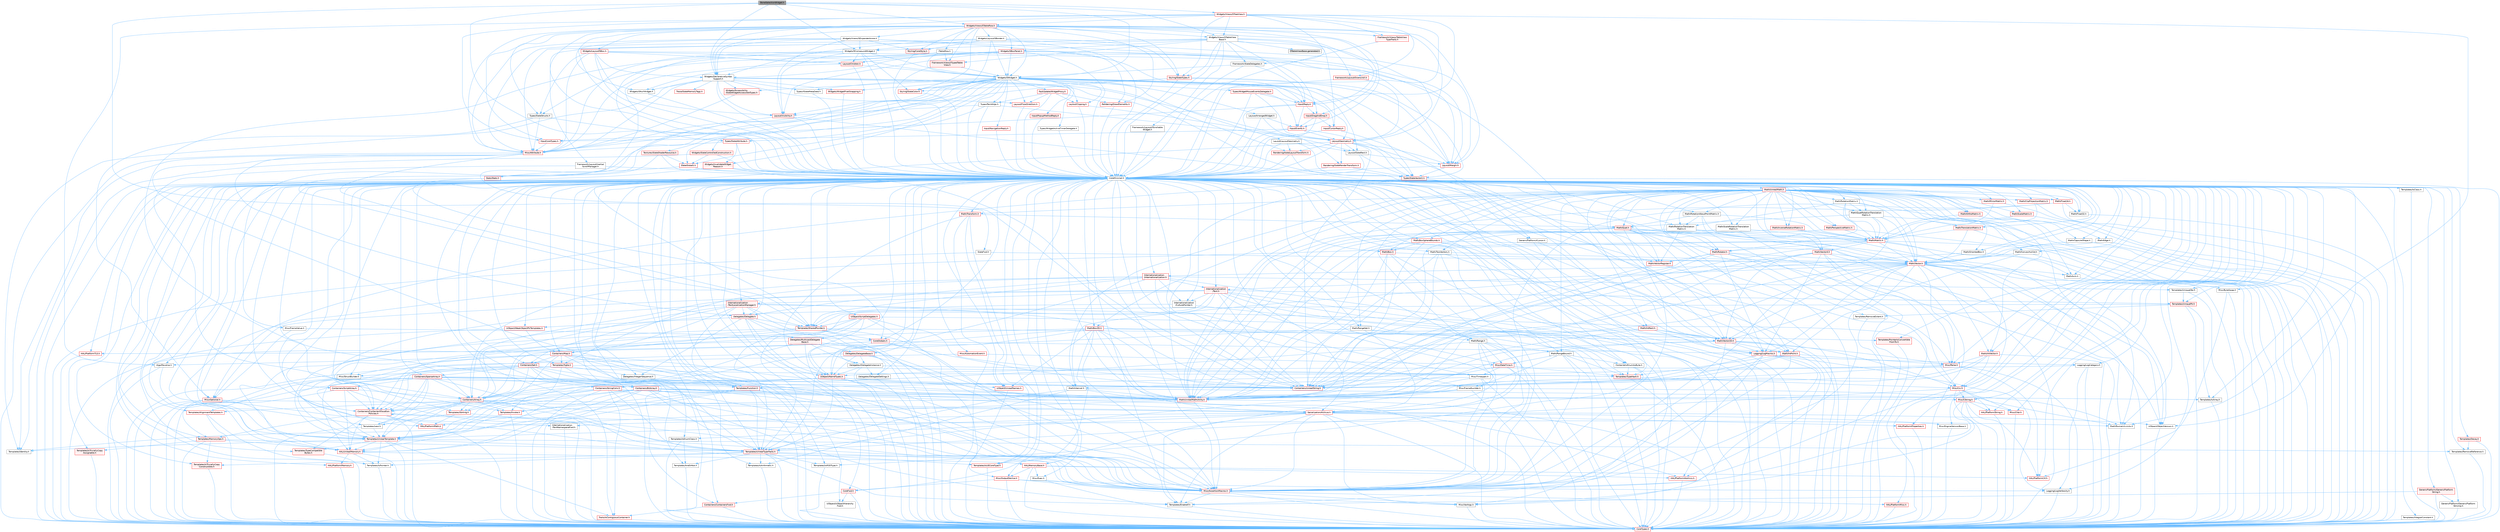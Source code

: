 digraph "BoneSelectionWidget.h"
{
 // INTERACTIVE_SVG=YES
 // LATEX_PDF_SIZE
  bgcolor="transparent";
  edge [fontname=Helvetica,fontsize=10,labelfontname=Helvetica,labelfontsize=10];
  node [fontname=Helvetica,fontsize=10,shape=box,height=0.2,width=0.4];
  Node1 [id="Node000001",label="BoneSelectionWidget.h",height=0.2,width=0.4,color="gray40", fillcolor="grey60", style="filled", fontcolor="black",tooltip=" "];
  Node1 -> Node2 [id="edge1_Node000001_Node000002",color="steelblue1",style="solid",tooltip=" "];
  Node2 [id="Node000002",label="CoreMinimal.h",height=0.2,width=0.4,color="grey40", fillcolor="white", style="filled",URL="$d7/d67/CoreMinimal_8h.html",tooltip=" "];
  Node2 -> Node3 [id="edge2_Node000002_Node000003",color="steelblue1",style="solid",tooltip=" "];
  Node3 [id="Node000003",label="CoreTypes.h",height=0.2,width=0.4,color="red", fillcolor="#FFF0F0", style="filled",URL="$dc/dec/CoreTypes_8h.html",tooltip=" "];
  Node2 -> Node17 [id="edge3_Node000002_Node000017",color="steelblue1",style="solid",tooltip=" "];
  Node17 [id="Node000017",label="CoreFwd.h",height=0.2,width=0.4,color="red", fillcolor="#FFF0F0", style="filled",URL="$d1/d1e/CoreFwd_8h.html",tooltip=" "];
  Node17 -> Node3 [id="edge4_Node000017_Node000003",color="steelblue1",style="solid",tooltip=" "];
  Node17 -> Node18 [id="edge5_Node000017_Node000018",color="steelblue1",style="solid",tooltip=" "];
  Node18 [id="Node000018",label="Containers/ContainersFwd.h",height=0.2,width=0.4,color="red", fillcolor="#FFF0F0", style="filled",URL="$d4/d0a/ContainersFwd_8h.html",tooltip=" "];
  Node18 -> Node3 [id="edge6_Node000018_Node000003",color="steelblue1",style="solid",tooltip=" "];
  Node18 -> Node19 [id="edge7_Node000018_Node000019",color="steelblue1",style="solid",tooltip=" "];
  Node19 [id="Node000019",label="Traits/IsContiguousContainer.h",height=0.2,width=0.4,color="red", fillcolor="#FFF0F0", style="filled",URL="$d5/d3c/IsContiguousContainer_8h.html",tooltip=" "];
  Node19 -> Node3 [id="edge8_Node000019_Node000003",color="steelblue1",style="solid",tooltip=" "];
  Node17 -> Node23 [id="edge9_Node000017_Node000023",color="steelblue1",style="solid",tooltip=" "];
  Node23 [id="Node000023",label="UObject/UObjectHierarchy\lFwd.h",height=0.2,width=0.4,color="grey40", fillcolor="white", style="filled",URL="$d3/d13/UObjectHierarchyFwd_8h.html",tooltip=" "];
  Node2 -> Node23 [id="edge10_Node000002_Node000023",color="steelblue1",style="solid",tooltip=" "];
  Node2 -> Node18 [id="edge11_Node000002_Node000018",color="steelblue1",style="solid",tooltip=" "];
  Node2 -> Node24 [id="edge12_Node000002_Node000024",color="steelblue1",style="solid",tooltip=" "];
  Node24 [id="Node000024",label="Misc/VarArgs.h",height=0.2,width=0.4,color="grey40", fillcolor="white", style="filled",URL="$d5/d6f/VarArgs_8h.html",tooltip=" "];
  Node24 -> Node3 [id="edge13_Node000024_Node000003",color="steelblue1",style="solid",tooltip=" "];
  Node2 -> Node25 [id="edge14_Node000002_Node000025",color="steelblue1",style="solid",tooltip=" "];
  Node25 [id="Node000025",label="Logging/LogVerbosity.h",height=0.2,width=0.4,color="grey40", fillcolor="white", style="filled",URL="$d2/d8f/LogVerbosity_8h.html",tooltip=" "];
  Node25 -> Node3 [id="edge15_Node000025_Node000003",color="steelblue1",style="solid",tooltip=" "];
  Node2 -> Node26 [id="edge16_Node000002_Node000026",color="steelblue1",style="solid",tooltip=" "];
  Node26 [id="Node000026",label="Misc/OutputDevice.h",height=0.2,width=0.4,color="red", fillcolor="#FFF0F0", style="filled",URL="$d7/d32/OutputDevice_8h.html",tooltip=" "];
  Node26 -> Node17 [id="edge17_Node000026_Node000017",color="steelblue1",style="solid",tooltip=" "];
  Node26 -> Node3 [id="edge18_Node000026_Node000003",color="steelblue1",style="solid",tooltip=" "];
  Node26 -> Node25 [id="edge19_Node000026_Node000025",color="steelblue1",style="solid",tooltip=" "];
  Node26 -> Node24 [id="edge20_Node000026_Node000024",color="steelblue1",style="solid",tooltip=" "];
  Node2 -> Node32 [id="edge21_Node000002_Node000032",color="steelblue1",style="solid",tooltip=" "];
  Node32 [id="Node000032",label="HAL/PlatformCrt.h",height=0.2,width=0.4,color="red", fillcolor="#FFF0F0", style="filled",URL="$d8/d75/PlatformCrt_8h.html",tooltip=" "];
  Node2 -> Node42 [id="edge22_Node000002_Node000042",color="steelblue1",style="solid",tooltip=" "];
  Node42 [id="Node000042",label="HAL/PlatformMisc.h",height=0.2,width=0.4,color="red", fillcolor="#FFF0F0", style="filled",URL="$d0/df5/PlatformMisc_8h.html",tooltip=" "];
  Node42 -> Node3 [id="edge23_Node000042_Node000003",color="steelblue1",style="solid",tooltip=" "];
  Node2 -> Node61 [id="edge24_Node000002_Node000061",color="steelblue1",style="solid",tooltip=" "];
  Node61 [id="Node000061",label="Misc/AssertionMacros.h",height=0.2,width=0.4,color="red", fillcolor="#FFF0F0", style="filled",URL="$d0/dfa/AssertionMacros_8h.html",tooltip=" "];
  Node61 -> Node3 [id="edge25_Node000061_Node000003",color="steelblue1",style="solid",tooltip=" "];
  Node61 -> Node42 [id="edge26_Node000061_Node000042",color="steelblue1",style="solid",tooltip=" "];
  Node61 -> Node62 [id="edge27_Node000061_Node000062",color="steelblue1",style="solid",tooltip=" "];
  Node62 [id="Node000062",label="Templates/EnableIf.h",height=0.2,width=0.4,color="grey40", fillcolor="white", style="filled",URL="$d7/d60/EnableIf_8h.html",tooltip=" "];
  Node62 -> Node3 [id="edge28_Node000062_Node000003",color="steelblue1",style="solid",tooltip=" "];
  Node61 -> Node24 [id="edge29_Node000061_Node000024",color="steelblue1",style="solid",tooltip=" "];
  Node2 -> Node70 [id="edge30_Node000002_Node000070",color="steelblue1",style="solid",tooltip=" "];
  Node70 [id="Node000070",label="Templates/IsPointer.h",height=0.2,width=0.4,color="grey40", fillcolor="white", style="filled",URL="$d7/d05/IsPointer_8h.html",tooltip=" "];
  Node70 -> Node3 [id="edge31_Node000070_Node000003",color="steelblue1",style="solid",tooltip=" "];
  Node2 -> Node71 [id="edge32_Node000002_Node000071",color="steelblue1",style="solid",tooltip=" "];
  Node71 [id="Node000071",label="HAL/PlatformMemory.h",height=0.2,width=0.4,color="red", fillcolor="#FFF0F0", style="filled",URL="$de/d68/PlatformMemory_8h.html",tooltip=" "];
  Node71 -> Node3 [id="edge33_Node000071_Node000003",color="steelblue1",style="solid",tooltip=" "];
  Node2 -> Node54 [id="edge34_Node000002_Node000054",color="steelblue1",style="solid",tooltip=" "];
  Node54 [id="Node000054",label="HAL/PlatformAtomics.h",height=0.2,width=0.4,color="red", fillcolor="#FFF0F0", style="filled",URL="$d3/d36/PlatformAtomics_8h.html",tooltip=" "];
  Node54 -> Node3 [id="edge35_Node000054_Node000003",color="steelblue1",style="solid",tooltip=" "];
  Node2 -> Node76 [id="edge36_Node000002_Node000076",color="steelblue1",style="solid",tooltip=" "];
  Node76 [id="Node000076",label="Misc/Exec.h",height=0.2,width=0.4,color="grey40", fillcolor="white", style="filled",URL="$de/ddb/Exec_8h.html",tooltip=" "];
  Node76 -> Node3 [id="edge37_Node000076_Node000003",color="steelblue1",style="solid",tooltip=" "];
  Node76 -> Node61 [id="edge38_Node000076_Node000061",color="steelblue1",style="solid",tooltip=" "];
  Node2 -> Node77 [id="edge39_Node000002_Node000077",color="steelblue1",style="solid",tooltip=" "];
  Node77 [id="Node000077",label="HAL/MemoryBase.h",height=0.2,width=0.4,color="red", fillcolor="#FFF0F0", style="filled",URL="$d6/d9f/MemoryBase_8h.html",tooltip=" "];
  Node77 -> Node3 [id="edge40_Node000077_Node000003",color="steelblue1",style="solid",tooltip=" "];
  Node77 -> Node54 [id="edge41_Node000077_Node000054",color="steelblue1",style="solid",tooltip=" "];
  Node77 -> Node32 [id="edge42_Node000077_Node000032",color="steelblue1",style="solid",tooltip=" "];
  Node77 -> Node76 [id="edge43_Node000077_Node000076",color="steelblue1",style="solid",tooltip=" "];
  Node77 -> Node26 [id="edge44_Node000077_Node000026",color="steelblue1",style="solid",tooltip=" "];
  Node2 -> Node87 [id="edge45_Node000002_Node000087",color="steelblue1",style="solid",tooltip=" "];
  Node87 [id="Node000087",label="HAL/UnrealMemory.h",height=0.2,width=0.4,color="red", fillcolor="#FFF0F0", style="filled",URL="$d9/d96/UnrealMemory_8h.html",tooltip=" "];
  Node87 -> Node3 [id="edge46_Node000087_Node000003",color="steelblue1",style="solid",tooltip=" "];
  Node87 -> Node77 [id="edge47_Node000087_Node000077",color="steelblue1",style="solid",tooltip=" "];
  Node87 -> Node71 [id="edge48_Node000087_Node000071",color="steelblue1",style="solid",tooltip=" "];
  Node87 -> Node70 [id="edge49_Node000087_Node000070",color="steelblue1",style="solid",tooltip=" "];
  Node2 -> Node89 [id="edge50_Node000002_Node000089",color="steelblue1",style="solid",tooltip=" "];
  Node89 [id="Node000089",label="Templates/IsArithmetic.h",height=0.2,width=0.4,color="grey40", fillcolor="white", style="filled",URL="$d2/d5d/IsArithmetic_8h.html",tooltip=" "];
  Node89 -> Node3 [id="edge51_Node000089_Node000003",color="steelblue1",style="solid",tooltip=" "];
  Node2 -> Node83 [id="edge52_Node000002_Node000083",color="steelblue1",style="solid",tooltip=" "];
  Node83 [id="Node000083",label="Templates/AndOrNot.h",height=0.2,width=0.4,color="grey40", fillcolor="white", style="filled",URL="$db/d0a/AndOrNot_8h.html",tooltip=" "];
  Node83 -> Node3 [id="edge53_Node000083_Node000003",color="steelblue1",style="solid",tooltip=" "];
  Node2 -> Node90 [id="edge54_Node000002_Node000090",color="steelblue1",style="solid",tooltip=" "];
  Node90 [id="Node000090",label="Templates/IsPODType.h",height=0.2,width=0.4,color="grey40", fillcolor="white", style="filled",URL="$d7/db1/IsPODType_8h.html",tooltip=" "];
  Node90 -> Node3 [id="edge55_Node000090_Node000003",color="steelblue1",style="solid",tooltip=" "];
  Node2 -> Node91 [id="edge56_Node000002_Node000091",color="steelblue1",style="solid",tooltip=" "];
  Node91 [id="Node000091",label="Templates/IsUECoreType.h",height=0.2,width=0.4,color="red", fillcolor="#FFF0F0", style="filled",URL="$d1/db8/IsUECoreType_8h.html",tooltip=" "];
  Node91 -> Node3 [id="edge57_Node000091_Node000003",color="steelblue1",style="solid",tooltip=" "];
  Node2 -> Node84 [id="edge58_Node000002_Node000084",color="steelblue1",style="solid",tooltip=" "];
  Node84 [id="Node000084",label="Templates/IsTriviallyCopy\lConstructible.h",height=0.2,width=0.4,color="red", fillcolor="#FFF0F0", style="filled",URL="$d3/d78/IsTriviallyCopyConstructible_8h.html",tooltip=" "];
  Node84 -> Node3 [id="edge59_Node000084_Node000003",color="steelblue1",style="solid",tooltip=" "];
  Node2 -> Node92 [id="edge60_Node000002_Node000092",color="steelblue1",style="solid",tooltip=" "];
  Node92 [id="Node000092",label="Templates/UnrealTypeTraits.h",height=0.2,width=0.4,color="red", fillcolor="#FFF0F0", style="filled",URL="$d2/d2d/UnrealTypeTraits_8h.html",tooltip=" "];
  Node92 -> Node3 [id="edge61_Node000092_Node000003",color="steelblue1",style="solid",tooltip=" "];
  Node92 -> Node70 [id="edge62_Node000092_Node000070",color="steelblue1",style="solid",tooltip=" "];
  Node92 -> Node61 [id="edge63_Node000092_Node000061",color="steelblue1",style="solid",tooltip=" "];
  Node92 -> Node83 [id="edge64_Node000092_Node000083",color="steelblue1",style="solid",tooltip=" "];
  Node92 -> Node62 [id="edge65_Node000092_Node000062",color="steelblue1",style="solid",tooltip=" "];
  Node92 -> Node89 [id="edge66_Node000092_Node000089",color="steelblue1",style="solid",tooltip=" "];
  Node92 -> Node90 [id="edge67_Node000092_Node000090",color="steelblue1",style="solid",tooltip=" "];
  Node92 -> Node91 [id="edge68_Node000092_Node000091",color="steelblue1",style="solid",tooltip=" "];
  Node92 -> Node84 [id="edge69_Node000092_Node000084",color="steelblue1",style="solid",tooltip=" "];
  Node2 -> Node62 [id="edge70_Node000002_Node000062",color="steelblue1",style="solid",tooltip=" "];
  Node2 -> Node94 [id="edge71_Node000002_Node000094",color="steelblue1",style="solid",tooltip=" "];
  Node94 [id="Node000094",label="Templates/RemoveReference.h",height=0.2,width=0.4,color="grey40", fillcolor="white", style="filled",URL="$da/dbe/RemoveReference_8h.html",tooltip=" "];
  Node94 -> Node3 [id="edge72_Node000094_Node000003",color="steelblue1",style="solid",tooltip=" "];
  Node2 -> Node95 [id="edge73_Node000002_Node000095",color="steelblue1",style="solid",tooltip=" "];
  Node95 [id="Node000095",label="Templates/IntegralConstant.h",height=0.2,width=0.4,color="grey40", fillcolor="white", style="filled",URL="$db/d1b/IntegralConstant_8h.html",tooltip=" "];
  Node95 -> Node3 [id="edge74_Node000095_Node000003",color="steelblue1",style="solid",tooltip=" "];
  Node2 -> Node96 [id="edge75_Node000002_Node000096",color="steelblue1",style="solid",tooltip=" "];
  Node96 [id="Node000096",label="Templates/IsClass.h",height=0.2,width=0.4,color="grey40", fillcolor="white", style="filled",URL="$db/dcb/IsClass_8h.html",tooltip=" "];
  Node96 -> Node3 [id="edge76_Node000096_Node000003",color="steelblue1",style="solid",tooltip=" "];
  Node2 -> Node97 [id="edge77_Node000002_Node000097",color="steelblue1",style="solid",tooltip=" "];
  Node97 [id="Node000097",label="Templates/TypeCompatible\lBytes.h",height=0.2,width=0.4,color="red", fillcolor="#FFF0F0", style="filled",URL="$df/d0a/TypeCompatibleBytes_8h.html",tooltip=" "];
  Node97 -> Node3 [id="edge78_Node000097_Node000003",color="steelblue1",style="solid",tooltip=" "];
  Node2 -> Node19 [id="edge79_Node000002_Node000019",color="steelblue1",style="solid",tooltip=" "];
  Node2 -> Node98 [id="edge80_Node000002_Node000098",color="steelblue1",style="solid",tooltip=" "];
  Node98 [id="Node000098",label="Templates/UnrealTemplate.h",height=0.2,width=0.4,color="red", fillcolor="#FFF0F0", style="filled",URL="$d4/d24/UnrealTemplate_8h.html",tooltip=" "];
  Node98 -> Node3 [id="edge81_Node000098_Node000003",color="steelblue1",style="solid",tooltip=" "];
  Node98 -> Node70 [id="edge82_Node000098_Node000070",color="steelblue1",style="solid",tooltip=" "];
  Node98 -> Node87 [id="edge83_Node000098_Node000087",color="steelblue1",style="solid",tooltip=" "];
  Node98 -> Node92 [id="edge84_Node000098_Node000092",color="steelblue1",style="solid",tooltip=" "];
  Node98 -> Node94 [id="edge85_Node000098_Node000094",color="steelblue1",style="solid",tooltip=" "];
  Node98 -> Node97 [id="edge86_Node000098_Node000097",color="steelblue1",style="solid",tooltip=" "];
  Node98 -> Node65 [id="edge87_Node000098_Node000065",color="steelblue1",style="solid",tooltip=" "];
  Node65 [id="Node000065",label="Templates/Identity.h",height=0.2,width=0.4,color="grey40", fillcolor="white", style="filled",URL="$d0/dd5/Identity_8h.html",tooltip=" "];
  Node98 -> Node19 [id="edge88_Node000098_Node000019",color="steelblue1",style="solid",tooltip=" "];
  Node2 -> Node47 [id="edge89_Node000002_Node000047",color="steelblue1",style="solid",tooltip=" "];
  Node47 [id="Node000047",label="Math/NumericLimits.h",height=0.2,width=0.4,color="grey40", fillcolor="white", style="filled",URL="$df/d1b/NumericLimits_8h.html",tooltip=" "];
  Node47 -> Node3 [id="edge90_Node000047_Node000003",color="steelblue1",style="solid",tooltip=" "];
  Node2 -> Node102 [id="edge91_Node000002_Node000102",color="steelblue1",style="solid",tooltip=" "];
  Node102 [id="Node000102",label="HAL/PlatformMath.h",height=0.2,width=0.4,color="red", fillcolor="#FFF0F0", style="filled",URL="$dc/d53/PlatformMath_8h.html",tooltip=" "];
  Node102 -> Node3 [id="edge92_Node000102_Node000003",color="steelblue1",style="solid",tooltip=" "];
  Node2 -> Node85 [id="edge93_Node000002_Node000085",color="steelblue1",style="solid",tooltip=" "];
  Node85 [id="Node000085",label="Templates/IsTriviallyCopy\lAssignable.h",height=0.2,width=0.4,color="red", fillcolor="#FFF0F0", style="filled",URL="$d2/df2/IsTriviallyCopyAssignable_8h.html",tooltip=" "];
  Node85 -> Node3 [id="edge94_Node000085_Node000003",color="steelblue1",style="solid",tooltip=" "];
  Node2 -> Node110 [id="edge95_Node000002_Node000110",color="steelblue1",style="solid",tooltip=" "];
  Node110 [id="Node000110",label="Templates/MemoryOps.h",height=0.2,width=0.4,color="red", fillcolor="#FFF0F0", style="filled",URL="$db/dea/MemoryOps_8h.html",tooltip=" "];
  Node110 -> Node3 [id="edge96_Node000110_Node000003",color="steelblue1",style="solid",tooltip=" "];
  Node110 -> Node87 [id="edge97_Node000110_Node000087",color="steelblue1",style="solid",tooltip=" "];
  Node110 -> Node85 [id="edge98_Node000110_Node000085",color="steelblue1",style="solid",tooltip=" "];
  Node110 -> Node84 [id="edge99_Node000110_Node000084",color="steelblue1",style="solid",tooltip=" "];
  Node110 -> Node92 [id="edge100_Node000110_Node000092",color="steelblue1",style="solid",tooltip=" "];
  Node2 -> Node111 [id="edge101_Node000002_Node000111",color="steelblue1",style="solid",tooltip=" "];
  Node111 [id="Node000111",label="Containers/ContainerAllocation\lPolicies.h",height=0.2,width=0.4,color="red", fillcolor="#FFF0F0", style="filled",URL="$d7/dff/ContainerAllocationPolicies_8h.html",tooltip=" "];
  Node111 -> Node3 [id="edge102_Node000111_Node000003",color="steelblue1",style="solid",tooltip=" "];
  Node111 -> Node111 [id="edge103_Node000111_Node000111",color="steelblue1",style="solid",tooltip=" "];
  Node111 -> Node102 [id="edge104_Node000111_Node000102",color="steelblue1",style="solid",tooltip=" "];
  Node111 -> Node87 [id="edge105_Node000111_Node000087",color="steelblue1",style="solid",tooltip=" "];
  Node111 -> Node47 [id="edge106_Node000111_Node000047",color="steelblue1",style="solid",tooltip=" "];
  Node111 -> Node61 [id="edge107_Node000111_Node000061",color="steelblue1",style="solid",tooltip=" "];
  Node111 -> Node110 [id="edge108_Node000111_Node000110",color="steelblue1",style="solid",tooltip=" "];
  Node111 -> Node97 [id="edge109_Node000111_Node000097",color="steelblue1",style="solid",tooltip=" "];
  Node2 -> Node114 [id="edge110_Node000002_Node000114",color="steelblue1",style="solid",tooltip=" "];
  Node114 [id="Node000114",label="Templates/IsEnumClass.h",height=0.2,width=0.4,color="grey40", fillcolor="white", style="filled",URL="$d7/d15/IsEnumClass_8h.html",tooltip=" "];
  Node114 -> Node3 [id="edge111_Node000114_Node000003",color="steelblue1",style="solid",tooltip=" "];
  Node114 -> Node83 [id="edge112_Node000114_Node000083",color="steelblue1",style="solid",tooltip=" "];
  Node2 -> Node115 [id="edge113_Node000002_Node000115",color="steelblue1",style="solid",tooltip=" "];
  Node115 [id="Node000115",label="HAL/PlatformProperties.h",height=0.2,width=0.4,color="red", fillcolor="#FFF0F0", style="filled",URL="$d9/db0/PlatformProperties_8h.html",tooltip=" "];
  Node115 -> Node3 [id="edge114_Node000115_Node000003",color="steelblue1",style="solid",tooltip=" "];
  Node2 -> Node118 [id="edge115_Node000002_Node000118",color="steelblue1",style="solid",tooltip=" "];
  Node118 [id="Node000118",label="Misc/EngineVersionBase.h",height=0.2,width=0.4,color="grey40", fillcolor="white", style="filled",URL="$d5/d2b/EngineVersionBase_8h.html",tooltip=" "];
  Node118 -> Node3 [id="edge116_Node000118_Node000003",color="steelblue1",style="solid",tooltip=" "];
  Node2 -> Node119 [id="edge117_Node000002_Node000119",color="steelblue1",style="solid",tooltip=" "];
  Node119 [id="Node000119",label="Internationalization\l/TextNamespaceFwd.h",height=0.2,width=0.4,color="grey40", fillcolor="white", style="filled",URL="$d8/d97/TextNamespaceFwd_8h.html",tooltip=" "];
  Node119 -> Node3 [id="edge118_Node000119_Node000003",color="steelblue1",style="solid",tooltip=" "];
  Node2 -> Node120 [id="edge119_Node000002_Node000120",color="steelblue1",style="solid",tooltip=" "];
  Node120 [id="Node000120",label="Serialization/Archive.h",height=0.2,width=0.4,color="red", fillcolor="#FFF0F0", style="filled",URL="$d7/d3b/Archive_8h.html",tooltip=" "];
  Node120 -> Node17 [id="edge120_Node000120_Node000017",color="steelblue1",style="solid",tooltip=" "];
  Node120 -> Node3 [id="edge121_Node000120_Node000003",color="steelblue1",style="solid",tooltip=" "];
  Node120 -> Node115 [id="edge122_Node000120_Node000115",color="steelblue1",style="solid",tooltip=" "];
  Node120 -> Node119 [id="edge123_Node000120_Node000119",color="steelblue1",style="solid",tooltip=" "];
  Node120 -> Node61 [id="edge124_Node000120_Node000061",color="steelblue1",style="solid",tooltip=" "];
  Node120 -> Node118 [id="edge125_Node000120_Node000118",color="steelblue1",style="solid",tooltip=" "];
  Node120 -> Node24 [id="edge126_Node000120_Node000024",color="steelblue1",style="solid",tooltip=" "];
  Node120 -> Node62 [id="edge127_Node000120_Node000062",color="steelblue1",style="solid",tooltip=" "];
  Node120 -> Node114 [id="edge128_Node000120_Node000114",color="steelblue1",style="solid",tooltip=" "];
  Node120 -> Node98 [id="edge129_Node000120_Node000098",color="steelblue1",style="solid",tooltip=" "];
  Node120 -> Node123 [id="edge130_Node000120_Node000123",color="steelblue1",style="solid",tooltip=" "];
  Node123 [id="Node000123",label="UObject/ObjectVersion.h",height=0.2,width=0.4,color="grey40", fillcolor="white", style="filled",URL="$da/d63/ObjectVersion_8h.html",tooltip=" "];
  Node123 -> Node3 [id="edge131_Node000123_Node000003",color="steelblue1",style="solid",tooltip=" "];
  Node2 -> Node124 [id="edge132_Node000002_Node000124",color="steelblue1",style="solid",tooltip=" "];
  Node124 [id="Node000124",label="Templates/Less.h",height=0.2,width=0.4,color="grey40", fillcolor="white", style="filled",URL="$de/dc8/Less_8h.html",tooltip=" "];
  Node124 -> Node3 [id="edge133_Node000124_Node000003",color="steelblue1",style="solid",tooltip=" "];
  Node124 -> Node98 [id="edge134_Node000124_Node000098",color="steelblue1",style="solid",tooltip=" "];
  Node2 -> Node125 [id="edge135_Node000002_Node000125",color="steelblue1",style="solid",tooltip=" "];
  Node125 [id="Node000125",label="Templates/Sorting.h",height=0.2,width=0.4,color="red", fillcolor="#FFF0F0", style="filled",URL="$d3/d9e/Sorting_8h.html",tooltip=" "];
  Node125 -> Node3 [id="edge136_Node000125_Node000003",color="steelblue1",style="solid",tooltip=" "];
  Node125 -> Node102 [id="edge137_Node000125_Node000102",color="steelblue1",style="solid",tooltip=" "];
  Node125 -> Node124 [id="edge138_Node000125_Node000124",color="steelblue1",style="solid",tooltip=" "];
  Node2 -> Node136 [id="edge139_Node000002_Node000136",color="steelblue1",style="solid",tooltip=" "];
  Node136 [id="Node000136",label="Misc/Char.h",height=0.2,width=0.4,color="red", fillcolor="#FFF0F0", style="filled",URL="$d0/d58/Char_8h.html",tooltip=" "];
  Node136 -> Node3 [id="edge140_Node000136_Node000003",color="steelblue1",style="solid",tooltip=" "];
  Node2 -> Node139 [id="edge141_Node000002_Node000139",color="steelblue1",style="solid",tooltip=" "];
  Node139 [id="Node000139",label="GenericPlatform/GenericPlatform\lStricmp.h",height=0.2,width=0.4,color="grey40", fillcolor="white", style="filled",URL="$d2/d86/GenericPlatformStricmp_8h.html",tooltip=" "];
  Node139 -> Node3 [id="edge142_Node000139_Node000003",color="steelblue1",style="solid",tooltip=" "];
  Node2 -> Node140 [id="edge143_Node000002_Node000140",color="steelblue1",style="solid",tooltip=" "];
  Node140 [id="Node000140",label="GenericPlatform/GenericPlatform\lString.h",height=0.2,width=0.4,color="red", fillcolor="#FFF0F0", style="filled",URL="$dd/d20/GenericPlatformString_8h.html",tooltip=" "];
  Node140 -> Node3 [id="edge144_Node000140_Node000003",color="steelblue1",style="solid",tooltip=" "];
  Node140 -> Node139 [id="edge145_Node000140_Node000139",color="steelblue1",style="solid",tooltip=" "];
  Node140 -> Node62 [id="edge146_Node000140_Node000062",color="steelblue1",style="solid",tooltip=" "];
  Node2 -> Node73 [id="edge147_Node000002_Node000073",color="steelblue1",style="solid",tooltip=" "];
  Node73 [id="Node000073",label="HAL/PlatformString.h",height=0.2,width=0.4,color="red", fillcolor="#FFF0F0", style="filled",URL="$db/db5/PlatformString_8h.html",tooltip=" "];
  Node73 -> Node3 [id="edge148_Node000073_Node000003",color="steelblue1",style="solid",tooltip=" "];
  Node2 -> Node143 [id="edge149_Node000002_Node000143",color="steelblue1",style="solid",tooltip=" "];
  Node143 [id="Node000143",label="Misc/CString.h",height=0.2,width=0.4,color="red", fillcolor="#FFF0F0", style="filled",URL="$d2/d49/CString_8h.html",tooltip=" "];
  Node143 -> Node3 [id="edge150_Node000143_Node000003",color="steelblue1",style="solid",tooltip=" "];
  Node143 -> Node32 [id="edge151_Node000143_Node000032",color="steelblue1",style="solid",tooltip=" "];
  Node143 -> Node73 [id="edge152_Node000143_Node000073",color="steelblue1",style="solid",tooltip=" "];
  Node143 -> Node61 [id="edge153_Node000143_Node000061",color="steelblue1",style="solid",tooltip=" "];
  Node143 -> Node136 [id="edge154_Node000143_Node000136",color="steelblue1",style="solid",tooltip=" "];
  Node143 -> Node24 [id="edge155_Node000143_Node000024",color="steelblue1",style="solid",tooltip=" "];
  Node2 -> Node144 [id="edge156_Node000002_Node000144",color="steelblue1",style="solid",tooltip=" "];
  Node144 [id="Node000144",label="Misc/Crc.h",height=0.2,width=0.4,color="red", fillcolor="#FFF0F0", style="filled",URL="$d4/dd2/Crc_8h.html",tooltip=" "];
  Node144 -> Node3 [id="edge157_Node000144_Node000003",color="steelblue1",style="solid",tooltip=" "];
  Node144 -> Node73 [id="edge158_Node000144_Node000073",color="steelblue1",style="solid",tooltip=" "];
  Node144 -> Node61 [id="edge159_Node000144_Node000061",color="steelblue1",style="solid",tooltip=" "];
  Node144 -> Node143 [id="edge160_Node000144_Node000143",color="steelblue1",style="solid",tooltip=" "];
  Node144 -> Node136 [id="edge161_Node000144_Node000136",color="steelblue1",style="solid",tooltip=" "];
  Node144 -> Node92 [id="edge162_Node000144_Node000092",color="steelblue1",style="solid",tooltip=" "];
  Node2 -> Node135 [id="edge163_Node000002_Node000135",color="steelblue1",style="solid",tooltip=" "];
  Node135 [id="Node000135",label="Math/UnrealMathUtility.h",height=0.2,width=0.4,color="red", fillcolor="#FFF0F0", style="filled",URL="$db/db8/UnrealMathUtility_8h.html",tooltip=" "];
  Node135 -> Node3 [id="edge164_Node000135_Node000003",color="steelblue1",style="solid",tooltip=" "];
  Node135 -> Node61 [id="edge165_Node000135_Node000061",color="steelblue1",style="solid",tooltip=" "];
  Node135 -> Node102 [id="edge166_Node000135_Node000102",color="steelblue1",style="solid",tooltip=" "];
  Node135 -> Node65 [id="edge167_Node000135_Node000065",color="steelblue1",style="solid",tooltip=" "];
  Node2 -> Node145 [id="edge168_Node000002_Node000145",color="steelblue1",style="solid",tooltip=" "];
  Node145 [id="Node000145",label="Containers/UnrealString.h",height=0.2,width=0.4,color="red", fillcolor="#FFF0F0", style="filled",URL="$d5/dba/UnrealString_8h.html",tooltip=" "];
  Node2 -> Node149 [id="edge169_Node000002_Node000149",color="steelblue1",style="solid",tooltip=" "];
  Node149 [id="Node000149",label="Containers/Array.h",height=0.2,width=0.4,color="red", fillcolor="#FFF0F0", style="filled",URL="$df/dd0/Array_8h.html",tooltip=" "];
  Node149 -> Node3 [id="edge170_Node000149_Node000003",color="steelblue1",style="solid",tooltip=" "];
  Node149 -> Node61 [id="edge171_Node000149_Node000061",color="steelblue1",style="solid",tooltip=" "];
  Node149 -> Node87 [id="edge172_Node000149_Node000087",color="steelblue1",style="solid",tooltip=" "];
  Node149 -> Node92 [id="edge173_Node000149_Node000092",color="steelblue1",style="solid",tooltip=" "];
  Node149 -> Node98 [id="edge174_Node000149_Node000098",color="steelblue1",style="solid",tooltip=" "];
  Node149 -> Node111 [id="edge175_Node000149_Node000111",color="steelblue1",style="solid",tooltip=" "];
  Node149 -> Node120 [id="edge176_Node000149_Node000120",color="steelblue1",style="solid",tooltip=" "];
  Node149 -> Node128 [id="edge177_Node000149_Node000128",color="steelblue1",style="solid",tooltip=" "];
  Node128 [id="Node000128",label="Templates/Invoke.h",height=0.2,width=0.4,color="red", fillcolor="#FFF0F0", style="filled",URL="$d7/deb/Invoke_8h.html",tooltip=" "];
  Node128 -> Node3 [id="edge178_Node000128_Node000003",color="steelblue1",style="solid",tooltip=" "];
  Node128 -> Node98 [id="edge179_Node000128_Node000098",color="steelblue1",style="solid",tooltip=" "];
  Node149 -> Node124 [id="edge180_Node000149_Node000124",color="steelblue1",style="solid",tooltip=" "];
  Node149 -> Node125 [id="edge181_Node000149_Node000125",color="steelblue1",style="solid",tooltip=" "];
  Node149 -> Node172 [id="edge182_Node000149_Node000172",color="steelblue1",style="solid",tooltip=" "];
  Node172 [id="Node000172",label="Templates/AlignmentTemplates.h",height=0.2,width=0.4,color="red", fillcolor="#FFF0F0", style="filled",URL="$dd/d32/AlignmentTemplates_8h.html",tooltip=" "];
  Node172 -> Node3 [id="edge183_Node000172_Node000003",color="steelblue1",style="solid",tooltip=" "];
  Node172 -> Node70 [id="edge184_Node000172_Node000070",color="steelblue1",style="solid",tooltip=" "];
  Node2 -> Node173 [id="edge185_Node000002_Node000173",color="steelblue1",style="solid",tooltip=" "];
  Node173 [id="Node000173",label="Misc/FrameNumber.h",height=0.2,width=0.4,color="grey40", fillcolor="white", style="filled",URL="$dd/dbd/FrameNumber_8h.html",tooltip=" "];
  Node173 -> Node3 [id="edge186_Node000173_Node000003",color="steelblue1",style="solid",tooltip=" "];
  Node173 -> Node47 [id="edge187_Node000173_Node000047",color="steelblue1",style="solid",tooltip=" "];
  Node173 -> Node135 [id="edge188_Node000173_Node000135",color="steelblue1",style="solid",tooltip=" "];
  Node173 -> Node62 [id="edge189_Node000173_Node000062",color="steelblue1",style="solid",tooltip=" "];
  Node173 -> Node92 [id="edge190_Node000173_Node000092",color="steelblue1",style="solid",tooltip=" "];
  Node2 -> Node174 [id="edge191_Node000002_Node000174",color="steelblue1",style="solid",tooltip=" "];
  Node174 [id="Node000174",label="Misc/Timespan.h",height=0.2,width=0.4,color="grey40", fillcolor="white", style="filled",URL="$da/dd9/Timespan_8h.html",tooltip=" "];
  Node174 -> Node3 [id="edge192_Node000174_Node000003",color="steelblue1",style="solid",tooltip=" "];
  Node174 -> Node175 [id="edge193_Node000174_Node000175",color="steelblue1",style="solid",tooltip=" "];
  Node175 [id="Node000175",label="Math/Interval.h",height=0.2,width=0.4,color="grey40", fillcolor="white", style="filled",URL="$d1/d55/Interval_8h.html",tooltip=" "];
  Node175 -> Node3 [id="edge194_Node000175_Node000003",color="steelblue1",style="solid",tooltip=" "];
  Node175 -> Node89 [id="edge195_Node000175_Node000089",color="steelblue1",style="solid",tooltip=" "];
  Node175 -> Node92 [id="edge196_Node000175_Node000092",color="steelblue1",style="solid",tooltip=" "];
  Node175 -> Node47 [id="edge197_Node000175_Node000047",color="steelblue1",style="solid",tooltip=" "];
  Node175 -> Node135 [id="edge198_Node000175_Node000135",color="steelblue1",style="solid",tooltip=" "];
  Node174 -> Node135 [id="edge199_Node000174_Node000135",color="steelblue1",style="solid",tooltip=" "];
  Node174 -> Node61 [id="edge200_Node000174_Node000061",color="steelblue1",style="solid",tooltip=" "];
  Node2 -> Node176 [id="edge201_Node000002_Node000176",color="steelblue1",style="solid",tooltip=" "];
  Node176 [id="Node000176",label="Containers/StringConv.h",height=0.2,width=0.4,color="red", fillcolor="#FFF0F0", style="filled",URL="$d3/ddf/StringConv_8h.html",tooltip=" "];
  Node176 -> Node3 [id="edge202_Node000176_Node000003",color="steelblue1",style="solid",tooltip=" "];
  Node176 -> Node61 [id="edge203_Node000176_Node000061",color="steelblue1",style="solid",tooltip=" "];
  Node176 -> Node111 [id="edge204_Node000176_Node000111",color="steelblue1",style="solid",tooltip=" "];
  Node176 -> Node149 [id="edge205_Node000176_Node000149",color="steelblue1",style="solid",tooltip=" "];
  Node176 -> Node143 [id="edge206_Node000176_Node000143",color="steelblue1",style="solid",tooltip=" "];
  Node176 -> Node177 [id="edge207_Node000176_Node000177",color="steelblue1",style="solid",tooltip=" "];
  Node177 [id="Node000177",label="Templates/IsArray.h",height=0.2,width=0.4,color="grey40", fillcolor="white", style="filled",URL="$d8/d8d/IsArray_8h.html",tooltip=" "];
  Node177 -> Node3 [id="edge208_Node000177_Node000003",color="steelblue1",style="solid",tooltip=" "];
  Node176 -> Node98 [id="edge209_Node000176_Node000098",color="steelblue1",style="solid",tooltip=" "];
  Node176 -> Node92 [id="edge210_Node000176_Node000092",color="steelblue1",style="solid",tooltip=" "];
  Node176 -> Node19 [id="edge211_Node000176_Node000019",color="steelblue1",style="solid",tooltip=" "];
  Node2 -> Node178 [id="edge212_Node000002_Node000178",color="steelblue1",style="solid",tooltip=" "];
  Node178 [id="Node000178",label="UObject/UnrealNames.h",height=0.2,width=0.4,color="red", fillcolor="#FFF0F0", style="filled",URL="$d8/db1/UnrealNames_8h.html",tooltip=" "];
  Node178 -> Node3 [id="edge213_Node000178_Node000003",color="steelblue1",style="solid",tooltip=" "];
  Node2 -> Node180 [id="edge214_Node000002_Node000180",color="steelblue1",style="solid",tooltip=" "];
  Node180 [id="Node000180",label="UObject/NameTypes.h",height=0.2,width=0.4,color="red", fillcolor="#FFF0F0", style="filled",URL="$d6/d35/NameTypes_8h.html",tooltip=" "];
  Node180 -> Node3 [id="edge215_Node000180_Node000003",color="steelblue1",style="solid",tooltip=" "];
  Node180 -> Node61 [id="edge216_Node000180_Node000061",color="steelblue1",style="solid",tooltip=" "];
  Node180 -> Node87 [id="edge217_Node000180_Node000087",color="steelblue1",style="solid",tooltip=" "];
  Node180 -> Node92 [id="edge218_Node000180_Node000092",color="steelblue1",style="solid",tooltip=" "];
  Node180 -> Node98 [id="edge219_Node000180_Node000098",color="steelblue1",style="solid",tooltip=" "];
  Node180 -> Node145 [id="edge220_Node000180_Node000145",color="steelblue1",style="solid",tooltip=" "];
  Node180 -> Node176 [id="edge221_Node000180_Node000176",color="steelblue1",style="solid",tooltip=" "];
  Node180 -> Node178 [id="edge222_Node000180_Node000178",color="steelblue1",style="solid",tooltip=" "];
  Node2 -> Node188 [id="edge223_Node000002_Node000188",color="steelblue1",style="solid",tooltip=" "];
  Node188 [id="Node000188",label="Misc/Parse.h",height=0.2,width=0.4,color="red", fillcolor="#FFF0F0", style="filled",URL="$dc/d71/Parse_8h.html",tooltip=" "];
  Node188 -> Node145 [id="edge224_Node000188_Node000145",color="steelblue1",style="solid",tooltip=" "];
  Node188 -> Node3 [id="edge225_Node000188_Node000003",color="steelblue1",style="solid",tooltip=" "];
  Node188 -> Node32 [id="edge226_Node000188_Node000032",color="steelblue1",style="solid",tooltip=" "];
  Node188 -> Node189 [id="edge227_Node000188_Node000189",color="steelblue1",style="solid",tooltip=" "];
  Node189 [id="Node000189",label="Templates/Function.h",height=0.2,width=0.4,color="red", fillcolor="#FFF0F0", style="filled",URL="$df/df5/Function_8h.html",tooltip=" "];
  Node189 -> Node3 [id="edge228_Node000189_Node000003",color="steelblue1",style="solid",tooltip=" "];
  Node189 -> Node61 [id="edge229_Node000189_Node000061",color="steelblue1",style="solid",tooltip=" "];
  Node189 -> Node87 [id="edge230_Node000189_Node000087",color="steelblue1",style="solid",tooltip=" "];
  Node189 -> Node92 [id="edge231_Node000189_Node000092",color="steelblue1",style="solid",tooltip=" "];
  Node189 -> Node128 [id="edge232_Node000189_Node000128",color="steelblue1",style="solid",tooltip=" "];
  Node189 -> Node98 [id="edge233_Node000189_Node000098",color="steelblue1",style="solid",tooltip=" "];
  Node189 -> Node135 [id="edge234_Node000189_Node000135",color="steelblue1",style="solid",tooltip=" "];
  Node2 -> Node172 [id="edge235_Node000002_Node000172",color="steelblue1",style="solid",tooltip=" "];
  Node2 -> Node191 [id="edge236_Node000002_Node000191",color="steelblue1",style="solid",tooltip=" "];
  Node191 [id="Node000191",label="Misc/StructBuilder.h",height=0.2,width=0.4,color="grey40", fillcolor="white", style="filled",URL="$d9/db3/StructBuilder_8h.html",tooltip=" "];
  Node191 -> Node3 [id="edge237_Node000191_Node000003",color="steelblue1",style="solid",tooltip=" "];
  Node191 -> Node135 [id="edge238_Node000191_Node000135",color="steelblue1",style="solid",tooltip=" "];
  Node191 -> Node172 [id="edge239_Node000191_Node000172",color="steelblue1",style="solid",tooltip=" "];
  Node2 -> Node104 [id="edge240_Node000002_Node000104",color="steelblue1",style="solid",tooltip=" "];
  Node104 [id="Node000104",label="Templates/Decay.h",height=0.2,width=0.4,color="red", fillcolor="#FFF0F0", style="filled",URL="$dd/d0f/Decay_8h.html",tooltip=" "];
  Node104 -> Node3 [id="edge241_Node000104_Node000003",color="steelblue1",style="solid",tooltip=" "];
  Node104 -> Node94 [id="edge242_Node000104_Node000094",color="steelblue1",style="solid",tooltip=" "];
  Node2 -> Node192 [id="edge243_Node000002_Node000192",color="steelblue1",style="solid",tooltip=" "];
  Node192 [id="Node000192",label="Templates/PointerIsConvertible\lFromTo.h",height=0.2,width=0.4,color="red", fillcolor="#FFF0F0", style="filled",URL="$d6/d65/PointerIsConvertibleFromTo_8h.html",tooltip=" "];
  Node192 -> Node3 [id="edge244_Node000192_Node000003",color="steelblue1",style="solid",tooltip=" "];
  Node2 -> Node128 [id="edge245_Node000002_Node000128",color="steelblue1",style="solid",tooltip=" "];
  Node2 -> Node189 [id="edge246_Node000002_Node000189",color="steelblue1",style="solid",tooltip=" "];
  Node2 -> Node161 [id="edge247_Node000002_Node000161",color="steelblue1",style="solid",tooltip=" "];
  Node161 [id="Node000161",label="Templates/TypeHash.h",height=0.2,width=0.4,color="red", fillcolor="#FFF0F0", style="filled",URL="$d1/d62/TypeHash_8h.html",tooltip=" "];
  Node161 -> Node3 [id="edge248_Node000161_Node000003",color="steelblue1",style="solid",tooltip=" "];
  Node161 -> Node144 [id="edge249_Node000161_Node000144",color="steelblue1",style="solid",tooltip=" "];
  Node2 -> Node193 [id="edge250_Node000002_Node000193",color="steelblue1",style="solid",tooltip=" "];
  Node193 [id="Node000193",label="Containers/ScriptArray.h",height=0.2,width=0.4,color="red", fillcolor="#FFF0F0", style="filled",URL="$dc/daf/ScriptArray_8h.html",tooltip=" "];
  Node193 -> Node3 [id="edge251_Node000193_Node000003",color="steelblue1",style="solid",tooltip=" "];
  Node193 -> Node61 [id="edge252_Node000193_Node000061",color="steelblue1",style="solid",tooltip=" "];
  Node193 -> Node87 [id="edge253_Node000193_Node000087",color="steelblue1",style="solid",tooltip=" "];
  Node193 -> Node111 [id="edge254_Node000193_Node000111",color="steelblue1",style="solid",tooltip=" "];
  Node193 -> Node149 [id="edge255_Node000193_Node000149",color="steelblue1",style="solid",tooltip=" "];
  Node2 -> Node194 [id="edge256_Node000002_Node000194",color="steelblue1",style="solid",tooltip=" "];
  Node194 [id="Node000194",label="Containers/BitArray.h",height=0.2,width=0.4,color="red", fillcolor="#FFF0F0", style="filled",URL="$d1/de4/BitArray_8h.html",tooltip=" "];
  Node194 -> Node111 [id="edge257_Node000194_Node000111",color="steelblue1",style="solid",tooltip=" "];
  Node194 -> Node3 [id="edge258_Node000194_Node000003",color="steelblue1",style="solid",tooltip=" "];
  Node194 -> Node54 [id="edge259_Node000194_Node000054",color="steelblue1",style="solid",tooltip=" "];
  Node194 -> Node87 [id="edge260_Node000194_Node000087",color="steelblue1",style="solid",tooltip=" "];
  Node194 -> Node135 [id="edge261_Node000194_Node000135",color="steelblue1",style="solid",tooltip=" "];
  Node194 -> Node61 [id="edge262_Node000194_Node000061",color="steelblue1",style="solid",tooltip=" "];
  Node194 -> Node120 [id="edge263_Node000194_Node000120",color="steelblue1",style="solid",tooltip=" "];
  Node194 -> Node62 [id="edge264_Node000194_Node000062",color="steelblue1",style="solid",tooltip=" "];
  Node194 -> Node128 [id="edge265_Node000194_Node000128",color="steelblue1",style="solid",tooltip=" "];
  Node194 -> Node98 [id="edge266_Node000194_Node000098",color="steelblue1",style="solid",tooltip=" "];
  Node194 -> Node92 [id="edge267_Node000194_Node000092",color="steelblue1",style="solid",tooltip=" "];
  Node2 -> Node195 [id="edge268_Node000002_Node000195",color="steelblue1",style="solid",tooltip=" "];
  Node195 [id="Node000195",label="Containers/SparseArray.h",height=0.2,width=0.4,color="red", fillcolor="#FFF0F0", style="filled",URL="$d5/dbf/SparseArray_8h.html",tooltip=" "];
  Node195 -> Node3 [id="edge269_Node000195_Node000003",color="steelblue1",style="solid",tooltip=" "];
  Node195 -> Node61 [id="edge270_Node000195_Node000061",color="steelblue1",style="solid",tooltip=" "];
  Node195 -> Node87 [id="edge271_Node000195_Node000087",color="steelblue1",style="solid",tooltip=" "];
  Node195 -> Node92 [id="edge272_Node000195_Node000092",color="steelblue1",style="solid",tooltip=" "];
  Node195 -> Node98 [id="edge273_Node000195_Node000098",color="steelblue1",style="solid",tooltip=" "];
  Node195 -> Node111 [id="edge274_Node000195_Node000111",color="steelblue1",style="solid",tooltip=" "];
  Node195 -> Node124 [id="edge275_Node000195_Node000124",color="steelblue1",style="solid",tooltip=" "];
  Node195 -> Node149 [id="edge276_Node000195_Node000149",color="steelblue1",style="solid",tooltip=" "];
  Node195 -> Node135 [id="edge277_Node000195_Node000135",color="steelblue1",style="solid",tooltip=" "];
  Node195 -> Node193 [id="edge278_Node000195_Node000193",color="steelblue1",style="solid",tooltip=" "];
  Node195 -> Node194 [id="edge279_Node000195_Node000194",color="steelblue1",style="solid",tooltip=" "];
  Node195 -> Node145 [id="edge280_Node000195_Node000145",color="steelblue1",style="solid",tooltip=" "];
  Node2 -> Node211 [id="edge281_Node000002_Node000211",color="steelblue1",style="solid",tooltip=" "];
  Node211 [id="Node000211",label="Containers/Set.h",height=0.2,width=0.4,color="red", fillcolor="#FFF0F0", style="filled",URL="$d4/d45/Set_8h.html",tooltip=" "];
  Node211 -> Node111 [id="edge282_Node000211_Node000111",color="steelblue1",style="solid",tooltip=" "];
  Node211 -> Node195 [id="edge283_Node000211_Node000195",color="steelblue1",style="solid",tooltip=" "];
  Node211 -> Node18 [id="edge284_Node000211_Node000018",color="steelblue1",style="solid",tooltip=" "];
  Node211 -> Node135 [id="edge285_Node000211_Node000135",color="steelblue1",style="solid",tooltip=" "];
  Node211 -> Node61 [id="edge286_Node000211_Node000061",color="steelblue1",style="solid",tooltip=" "];
  Node211 -> Node191 [id="edge287_Node000211_Node000191",color="steelblue1",style="solid",tooltip=" "];
  Node211 -> Node189 [id="edge288_Node000211_Node000189",color="steelblue1",style="solid",tooltip=" "];
  Node211 -> Node125 [id="edge289_Node000211_Node000125",color="steelblue1",style="solid",tooltip=" "];
  Node211 -> Node161 [id="edge290_Node000211_Node000161",color="steelblue1",style="solid",tooltip=" "];
  Node211 -> Node98 [id="edge291_Node000211_Node000098",color="steelblue1",style="solid",tooltip=" "];
  Node2 -> Node214 [id="edge292_Node000002_Node000214",color="steelblue1",style="solid",tooltip=" "];
  Node214 [id="Node000214",label="Algo/Reverse.h",height=0.2,width=0.4,color="grey40", fillcolor="white", style="filled",URL="$d5/d93/Reverse_8h.html",tooltip=" "];
  Node214 -> Node3 [id="edge293_Node000214_Node000003",color="steelblue1",style="solid",tooltip=" "];
  Node214 -> Node98 [id="edge294_Node000214_Node000098",color="steelblue1",style="solid",tooltip=" "];
  Node2 -> Node215 [id="edge295_Node000002_Node000215",color="steelblue1",style="solid",tooltip=" "];
  Node215 [id="Node000215",label="Containers/Map.h",height=0.2,width=0.4,color="red", fillcolor="#FFF0F0", style="filled",URL="$df/d79/Map_8h.html",tooltip=" "];
  Node215 -> Node3 [id="edge296_Node000215_Node000003",color="steelblue1",style="solid",tooltip=" "];
  Node215 -> Node214 [id="edge297_Node000215_Node000214",color="steelblue1",style="solid",tooltip=" "];
  Node215 -> Node211 [id="edge298_Node000215_Node000211",color="steelblue1",style="solid",tooltip=" "];
  Node215 -> Node145 [id="edge299_Node000215_Node000145",color="steelblue1",style="solid",tooltip=" "];
  Node215 -> Node61 [id="edge300_Node000215_Node000061",color="steelblue1",style="solid",tooltip=" "];
  Node215 -> Node191 [id="edge301_Node000215_Node000191",color="steelblue1",style="solid",tooltip=" "];
  Node215 -> Node189 [id="edge302_Node000215_Node000189",color="steelblue1",style="solid",tooltip=" "];
  Node215 -> Node125 [id="edge303_Node000215_Node000125",color="steelblue1",style="solid",tooltip=" "];
  Node215 -> Node216 [id="edge304_Node000215_Node000216",color="steelblue1",style="solid",tooltip=" "];
  Node216 [id="Node000216",label="Templates/Tuple.h",height=0.2,width=0.4,color="red", fillcolor="#FFF0F0", style="filled",URL="$d2/d4f/Tuple_8h.html",tooltip=" "];
  Node216 -> Node3 [id="edge305_Node000216_Node000003",color="steelblue1",style="solid",tooltip=" "];
  Node216 -> Node98 [id="edge306_Node000216_Node000098",color="steelblue1",style="solid",tooltip=" "];
  Node216 -> Node217 [id="edge307_Node000216_Node000217",color="steelblue1",style="solid",tooltip=" "];
  Node217 [id="Node000217",label="Delegates/IntegerSequence.h",height=0.2,width=0.4,color="grey40", fillcolor="white", style="filled",URL="$d2/dcc/IntegerSequence_8h.html",tooltip=" "];
  Node217 -> Node3 [id="edge308_Node000217_Node000003",color="steelblue1",style="solid",tooltip=" "];
  Node216 -> Node128 [id="edge309_Node000216_Node000128",color="steelblue1",style="solid",tooltip=" "];
  Node216 -> Node161 [id="edge310_Node000216_Node000161",color="steelblue1",style="solid",tooltip=" "];
  Node215 -> Node98 [id="edge311_Node000215_Node000098",color="steelblue1",style="solid",tooltip=" "];
  Node215 -> Node92 [id="edge312_Node000215_Node000092",color="steelblue1",style="solid",tooltip=" "];
  Node2 -> Node219 [id="edge313_Node000002_Node000219",color="steelblue1",style="solid",tooltip=" "];
  Node219 [id="Node000219",label="Math/IntPoint.h",height=0.2,width=0.4,color="red", fillcolor="#FFF0F0", style="filled",URL="$d3/df7/IntPoint_8h.html",tooltip=" "];
  Node219 -> Node3 [id="edge314_Node000219_Node000003",color="steelblue1",style="solid",tooltip=" "];
  Node219 -> Node61 [id="edge315_Node000219_Node000061",color="steelblue1",style="solid",tooltip=" "];
  Node219 -> Node188 [id="edge316_Node000219_Node000188",color="steelblue1",style="solid",tooltip=" "];
  Node219 -> Node135 [id="edge317_Node000219_Node000135",color="steelblue1",style="solid",tooltip=" "];
  Node219 -> Node145 [id="edge318_Node000219_Node000145",color="steelblue1",style="solid",tooltip=" "];
  Node219 -> Node161 [id="edge319_Node000219_Node000161",color="steelblue1",style="solid",tooltip=" "];
  Node2 -> Node221 [id="edge320_Node000002_Node000221",color="steelblue1",style="solid",tooltip=" "];
  Node221 [id="Node000221",label="Math/IntVector.h",height=0.2,width=0.4,color="red", fillcolor="#FFF0F0", style="filled",URL="$d7/d44/IntVector_8h.html",tooltip=" "];
  Node221 -> Node3 [id="edge321_Node000221_Node000003",color="steelblue1",style="solid",tooltip=" "];
  Node221 -> Node144 [id="edge322_Node000221_Node000144",color="steelblue1",style="solid",tooltip=" "];
  Node221 -> Node188 [id="edge323_Node000221_Node000188",color="steelblue1",style="solid",tooltip=" "];
  Node221 -> Node135 [id="edge324_Node000221_Node000135",color="steelblue1",style="solid",tooltip=" "];
  Node221 -> Node145 [id="edge325_Node000221_Node000145",color="steelblue1",style="solid",tooltip=" "];
  Node2 -> Node222 [id="edge326_Node000002_Node000222",color="steelblue1",style="solid",tooltip=" "];
  Node222 [id="Node000222",label="Logging/LogCategory.h",height=0.2,width=0.4,color="grey40", fillcolor="white", style="filled",URL="$d9/d36/LogCategory_8h.html",tooltip=" "];
  Node222 -> Node3 [id="edge327_Node000222_Node000003",color="steelblue1",style="solid",tooltip=" "];
  Node222 -> Node25 [id="edge328_Node000222_Node000025",color="steelblue1",style="solid",tooltip=" "];
  Node222 -> Node180 [id="edge329_Node000222_Node000180",color="steelblue1",style="solid",tooltip=" "];
  Node2 -> Node223 [id="edge330_Node000002_Node000223",color="steelblue1",style="solid",tooltip=" "];
  Node223 [id="Node000223",label="Logging/LogMacros.h",height=0.2,width=0.4,color="red", fillcolor="#FFF0F0", style="filled",URL="$d0/d16/LogMacros_8h.html",tooltip=" "];
  Node223 -> Node145 [id="edge331_Node000223_Node000145",color="steelblue1",style="solid",tooltip=" "];
  Node223 -> Node3 [id="edge332_Node000223_Node000003",color="steelblue1",style="solid",tooltip=" "];
  Node223 -> Node222 [id="edge333_Node000223_Node000222",color="steelblue1",style="solid",tooltip=" "];
  Node223 -> Node25 [id="edge334_Node000223_Node000025",color="steelblue1",style="solid",tooltip=" "];
  Node223 -> Node61 [id="edge335_Node000223_Node000061",color="steelblue1",style="solid",tooltip=" "];
  Node223 -> Node24 [id="edge336_Node000223_Node000024",color="steelblue1",style="solid",tooltip=" "];
  Node223 -> Node62 [id="edge337_Node000223_Node000062",color="steelblue1",style="solid",tooltip=" "];
  Node2 -> Node226 [id="edge338_Node000002_Node000226",color="steelblue1",style="solid",tooltip=" "];
  Node226 [id="Node000226",label="Math/Vector2D.h",height=0.2,width=0.4,color="red", fillcolor="#FFF0F0", style="filled",URL="$d3/db0/Vector2D_8h.html",tooltip=" "];
  Node226 -> Node3 [id="edge339_Node000226_Node000003",color="steelblue1",style="solid",tooltip=" "];
  Node226 -> Node61 [id="edge340_Node000226_Node000061",color="steelblue1",style="solid",tooltip=" "];
  Node226 -> Node144 [id="edge341_Node000226_Node000144",color="steelblue1",style="solid",tooltip=" "];
  Node226 -> Node135 [id="edge342_Node000226_Node000135",color="steelblue1",style="solid",tooltip=" "];
  Node226 -> Node145 [id="edge343_Node000226_Node000145",color="steelblue1",style="solid",tooltip=" "];
  Node226 -> Node188 [id="edge344_Node000226_Node000188",color="steelblue1",style="solid",tooltip=" "];
  Node226 -> Node219 [id="edge345_Node000226_Node000219",color="steelblue1",style="solid",tooltip=" "];
  Node226 -> Node223 [id="edge346_Node000226_Node000223",color="steelblue1",style="solid",tooltip=" "];
  Node2 -> Node230 [id="edge347_Node000002_Node000230",color="steelblue1",style="solid",tooltip=" "];
  Node230 [id="Node000230",label="Math/IntRect.h",height=0.2,width=0.4,color="red", fillcolor="#FFF0F0", style="filled",URL="$d7/d53/IntRect_8h.html",tooltip=" "];
  Node230 -> Node3 [id="edge348_Node000230_Node000003",color="steelblue1",style="solid",tooltip=" "];
  Node230 -> Node135 [id="edge349_Node000230_Node000135",color="steelblue1",style="solid",tooltip=" "];
  Node230 -> Node145 [id="edge350_Node000230_Node000145",color="steelblue1",style="solid",tooltip=" "];
  Node230 -> Node219 [id="edge351_Node000230_Node000219",color="steelblue1",style="solid",tooltip=" "];
  Node230 -> Node226 [id="edge352_Node000230_Node000226",color="steelblue1",style="solid",tooltip=" "];
  Node2 -> Node231 [id="edge353_Node000002_Node000231",color="steelblue1",style="solid",tooltip=" "];
  Node231 [id="Node000231",label="Misc/ByteSwap.h",height=0.2,width=0.4,color="grey40", fillcolor="white", style="filled",URL="$dc/dd7/ByteSwap_8h.html",tooltip=" "];
  Node231 -> Node3 [id="edge354_Node000231_Node000003",color="steelblue1",style="solid",tooltip=" "];
  Node231 -> Node32 [id="edge355_Node000231_Node000032",color="steelblue1",style="solid",tooltip=" "];
  Node2 -> Node160 [id="edge356_Node000002_Node000160",color="steelblue1",style="solid",tooltip=" "];
  Node160 [id="Node000160",label="Containers/EnumAsByte.h",height=0.2,width=0.4,color="grey40", fillcolor="white", style="filled",URL="$d6/d9a/EnumAsByte_8h.html",tooltip=" "];
  Node160 -> Node3 [id="edge357_Node000160_Node000003",color="steelblue1",style="solid",tooltip=" "];
  Node160 -> Node90 [id="edge358_Node000160_Node000090",color="steelblue1",style="solid",tooltip=" "];
  Node160 -> Node161 [id="edge359_Node000160_Node000161",color="steelblue1",style="solid",tooltip=" "];
  Node2 -> Node232 [id="edge360_Node000002_Node000232",color="steelblue1",style="solid",tooltip=" "];
  Node232 [id="Node000232",label="HAL/PlatformTLS.h",height=0.2,width=0.4,color="red", fillcolor="#FFF0F0", style="filled",URL="$d0/def/PlatformTLS_8h.html",tooltip=" "];
  Node232 -> Node3 [id="edge361_Node000232_Node000003",color="steelblue1",style="solid",tooltip=" "];
  Node2 -> Node235 [id="edge362_Node000002_Node000235",color="steelblue1",style="solid",tooltip=" "];
  Node235 [id="Node000235",label="CoreGlobals.h",height=0.2,width=0.4,color="red", fillcolor="#FFF0F0", style="filled",URL="$d5/d8c/CoreGlobals_8h.html",tooltip=" "];
  Node235 -> Node145 [id="edge363_Node000235_Node000145",color="steelblue1",style="solid",tooltip=" "];
  Node235 -> Node3 [id="edge364_Node000235_Node000003",color="steelblue1",style="solid",tooltip=" "];
  Node235 -> Node232 [id="edge365_Node000235_Node000232",color="steelblue1",style="solid",tooltip=" "];
  Node235 -> Node223 [id="edge366_Node000235_Node000223",color="steelblue1",style="solid",tooltip=" "];
  Node235 -> Node26 [id="edge367_Node000235_Node000026",color="steelblue1",style="solid",tooltip=" "];
  Node235 -> Node180 [id="edge368_Node000235_Node000180",color="steelblue1",style="solid",tooltip=" "];
  Node2 -> Node236 [id="edge369_Node000002_Node000236",color="steelblue1",style="solid",tooltip=" "];
  Node236 [id="Node000236",label="Templates/SharedPointer.h",height=0.2,width=0.4,color="red", fillcolor="#FFF0F0", style="filled",URL="$d2/d17/SharedPointer_8h.html",tooltip=" "];
  Node236 -> Node3 [id="edge370_Node000236_Node000003",color="steelblue1",style="solid",tooltip=" "];
  Node236 -> Node192 [id="edge371_Node000236_Node000192",color="steelblue1",style="solid",tooltip=" "];
  Node236 -> Node61 [id="edge372_Node000236_Node000061",color="steelblue1",style="solid",tooltip=" "];
  Node236 -> Node87 [id="edge373_Node000236_Node000087",color="steelblue1",style="solid",tooltip=" "];
  Node236 -> Node149 [id="edge374_Node000236_Node000149",color="steelblue1",style="solid",tooltip=" "];
  Node236 -> Node215 [id="edge375_Node000236_Node000215",color="steelblue1",style="solid",tooltip=" "];
  Node236 -> Node235 [id="edge376_Node000236_Node000235",color="steelblue1",style="solid",tooltip=" "];
  Node2 -> Node241 [id="edge377_Node000002_Node000241",color="steelblue1",style="solid",tooltip=" "];
  Node241 [id="Node000241",label="Internationalization\l/CulturePointer.h",height=0.2,width=0.4,color="grey40", fillcolor="white", style="filled",URL="$d6/dbe/CulturePointer_8h.html",tooltip=" "];
  Node241 -> Node3 [id="edge378_Node000241_Node000003",color="steelblue1",style="solid",tooltip=" "];
  Node241 -> Node236 [id="edge379_Node000241_Node000236",color="steelblue1",style="solid",tooltip=" "];
  Node2 -> Node242 [id="edge380_Node000002_Node000242",color="steelblue1",style="solid",tooltip=" "];
  Node242 [id="Node000242",label="UObject/WeakObjectPtrTemplates.h",height=0.2,width=0.4,color="red", fillcolor="#FFF0F0", style="filled",URL="$d8/d3b/WeakObjectPtrTemplates_8h.html",tooltip=" "];
  Node242 -> Node3 [id="edge381_Node000242_Node000003",color="steelblue1",style="solid",tooltip=" "];
  Node242 -> Node215 [id="edge382_Node000242_Node000215",color="steelblue1",style="solid",tooltip=" "];
  Node2 -> Node245 [id="edge383_Node000002_Node000245",color="steelblue1",style="solid",tooltip=" "];
  Node245 [id="Node000245",label="Delegates/DelegateSettings.h",height=0.2,width=0.4,color="grey40", fillcolor="white", style="filled",URL="$d0/d97/DelegateSettings_8h.html",tooltip=" "];
  Node245 -> Node3 [id="edge384_Node000245_Node000003",color="steelblue1",style="solid",tooltip=" "];
  Node2 -> Node246 [id="edge385_Node000002_Node000246",color="steelblue1",style="solid",tooltip=" "];
  Node246 [id="Node000246",label="Delegates/IDelegateInstance.h",height=0.2,width=0.4,color="grey40", fillcolor="white", style="filled",URL="$d2/d10/IDelegateInstance_8h.html",tooltip=" "];
  Node246 -> Node3 [id="edge386_Node000246_Node000003",color="steelblue1",style="solid",tooltip=" "];
  Node246 -> Node161 [id="edge387_Node000246_Node000161",color="steelblue1",style="solid",tooltip=" "];
  Node246 -> Node180 [id="edge388_Node000246_Node000180",color="steelblue1",style="solid",tooltip=" "];
  Node246 -> Node245 [id="edge389_Node000246_Node000245",color="steelblue1",style="solid",tooltip=" "];
  Node2 -> Node247 [id="edge390_Node000002_Node000247",color="steelblue1",style="solid",tooltip=" "];
  Node247 [id="Node000247",label="Delegates/DelegateBase.h",height=0.2,width=0.4,color="red", fillcolor="#FFF0F0", style="filled",URL="$da/d67/DelegateBase_8h.html",tooltip=" "];
  Node247 -> Node3 [id="edge391_Node000247_Node000003",color="steelblue1",style="solid",tooltip=" "];
  Node247 -> Node111 [id="edge392_Node000247_Node000111",color="steelblue1",style="solid",tooltip=" "];
  Node247 -> Node135 [id="edge393_Node000247_Node000135",color="steelblue1",style="solid",tooltip=" "];
  Node247 -> Node180 [id="edge394_Node000247_Node000180",color="steelblue1",style="solid",tooltip=" "];
  Node247 -> Node245 [id="edge395_Node000247_Node000245",color="steelblue1",style="solid",tooltip=" "];
  Node247 -> Node246 [id="edge396_Node000247_Node000246",color="steelblue1",style="solid",tooltip=" "];
  Node2 -> Node255 [id="edge397_Node000002_Node000255",color="steelblue1",style="solid",tooltip=" "];
  Node255 [id="Node000255",label="Delegates/MulticastDelegate\lBase.h",height=0.2,width=0.4,color="red", fillcolor="#FFF0F0", style="filled",URL="$db/d16/MulticastDelegateBase_8h.html",tooltip=" "];
  Node255 -> Node3 [id="edge398_Node000255_Node000003",color="steelblue1",style="solid",tooltip=" "];
  Node255 -> Node111 [id="edge399_Node000255_Node000111",color="steelblue1",style="solid",tooltip=" "];
  Node255 -> Node149 [id="edge400_Node000255_Node000149",color="steelblue1",style="solid",tooltip=" "];
  Node255 -> Node135 [id="edge401_Node000255_Node000135",color="steelblue1",style="solid",tooltip=" "];
  Node255 -> Node246 [id="edge402_Node000255_Node000246",color="steelblue1",style="solid",tooltip=" "];
  Node255 -> Node247 [id="edge403_Node000255_Node000247",color="steelblue1",style="solid",tooltip=" "];
  Node2 -> Node217 [id="edge404_Node000002_Node000217",color="steelblue1",style="solid",tooltip=" "];
  Node2 -> Node216 [id="edge405_Node000002_Node000216",color="steelblue1",style="solid",tooltip=" "];
  Node2 -> Node256 [id="edge406_Node000002_Node000256",color="steelblue1",style="solid",tooltip=" "];
  Node256 [id="Node000256",label="UObject/ScriptDelegates.h",height=0.2,width=0.4,color="red", fillcolor="#FFF0F0", style="filled",URL="$de/d81/ScriptDelegates_8h.html",tooltip=" "];
  Node256 -> Node149 [id="edge407_Node000256_Node000149",color="steelblue1",style="solid",tooltip=" "];
  Node256 -> Node111 [id="edge408_Node000256_Node000111",color="steelblue1",style="solid",tooltip=" "];
  Node256 -> Node145 [id="edge409_Node000256_Node000145",color="steelblue1",style="solid",tooltip=" "];
  Node256 -> Node61 [id="edge410_Node000256_Node000061",color="steelblue1",style="solid",tooltip=" "];
  Node256 -> Node236 [id="edge411_Node000256_Node000236",color="steelblue1",style="solid",tooltip=" "];
  Node256 -> Node161 [id="edge412_Node000256_Node000161",color="steelblue1",style="solid",tooltip=" "];
  Node256 -> Node92 [id="edge413_Node000256_Node000092",color="steelblue1",style="solid",tooltip=" "];
  Node256 -> Node180 [id="edge414_Node000256_Node000180",color="steelblue1",style="solid",tooltip=" "];
  Node2 -> Node258 [id="edge415_Node000002_Node000258",color="steelblue1",style="solid",tooltip=" "];
  Node258 [id="Node000258",label="Delegates/Delegate.h",height=0.2,width=0.4,color="red", fillcolor="#FFF0F0", style="filled",URL="$d4/d80/Delegate_8h.html",tooltip=" "];
  Node258 -> Node3 [id="edge416_Node000258_Node000003",color="steelblue1",style="solid",tooltip=" "];
  Node258 -> Node61 [id="edge417_Node000258_Node000061",color="steelblue1",style="solid",tooltip=" "];
  Node258 -> Node180 [id="edge418_Node000258_Node000180",color="steelblue1",style="solid",tooltip=" "];
  Node258 -> Node236 [id="edge419_Node000258_Node000236",color="steelblue1",style="solid",tooltip=" "];
  Node258 -> Node242 [id="edge420_Node000258_Node000242",color="steelblue1",style="solid",tooltip=" "];
  Node258 -> Node255 [id="edge421_Node000258_Node000255",color="steelblue1",style="solid",tooltip=" "];
  Node258 -> Node217 [id="edge422_Node000258_Node000217",color="steelblue1",style="solid",tooltip=" "];
  Node2 -> Node263 [id="edge423_Node000002_Node000263",color="steelblue1",style="solid",tooltip=" "];
  Node263 [id="Node000263",label="Internationalization\l/TextLocalizationManager.h",height=0.2,width=0.4,color="red", fillcolor="#FFF0F0", style="filled",URL="$d5/d2e/TextLocalizationManager_8h.html",tooltip=" "];
  Node263 -> Node149 [id="edge424_Node000263_Node000149",color="steelblue1",style="solid",tooltip=" "];
  Node263 -> Node111 [id="edge425_Node000263_Node000111",color="steelblue1",style="solid",tooltip=" "];
  Node263 -> Node215 [id="edge426_Node000263_Node000215",color="steelblue1",style="solid",tooltip=" "];
  Node263 -> Node211 [id="edge427_Node000263_Node000211",color="steelblue1",style="solid",tooltip=" "];
  Node263 -> Node145 [id="edge428_Node000263_Node000145",color="steelblue1",style="solid",tooltip=" "];
  Node263 -> Node3 [id="edge429_Node000263_Node000003",color="steelblue1",style="solid",tooltip=" "];
  Node263 -> Node258 [id="edge430_Node000263_Node000258",color="steelblue1",style="solid",tooltip=" "];
  Node263 -> Node144 [id="edge431_Node000263_Node000144",color="steelblue1",style="solid",tooltip=" "];
  Node263 -> Node189 [id="edge432_Node000263_Node000189",color="steelblue1",style="solid",tooltip=" "];
  Node263 -> Node236 [id="edge433_Node000263_Node000236",color="steelblue1",style="solid",tooltip=" "];
  Node2 -> Node204 [id="edge434_Node000002_Node000204",color="steelblue1",style="solid",tooltip=" "];
  Node204 [id="Node000204",label="Misc/Optional.h",height=0.2,width=0.4,color="red", fillcolor="#FFF0F0", style="filled",URL="$d2/dae/Optional_8h.html",tooltip=" "];
  Node204 -> Node3 [id="edge435_Node000204_Node000003",color="steelblue1",style="solid",tooltip=" "];
  Node204 -> Node61 [id="edge436_Node000204_Node000061",color="steelblue1",style="solid",tooltip=" "];
  Node204 -> Node110 [id="edge437_Node000204_Node000110",color="steelblue1",style="solid",tooltip=" "];
  Node204 -> Node98 [id="edge438_Node000204_Node000098",color="steelblue1",style="solid",tooltip=" "];
  Node204 -> Node120 [id="edge439_Node000204_Node000120",color="steelblue1",style="solid",tooltip=" "];
  Node2 -> Node177 [id="edge440_Node000002_Node000177",color="steelblue1",style="solid",tooltip=" "];
  Node2 -> Node209 [id="edge441_Node000002_Node000209",color="steelblue1",style="solid",tooltip=" "];
  Node209 [id="Node000209",label="Templates/RemoveExtent.h",height=0.2,width=0.4,color="grey40", fillcolor="white", style="filled",URL="$dc/de9/RemoveExtent_8h.html",tooltip=" "];
  Node209 -> Node3 [id="edge442_Node000209_Node000003",color="steelblue1",style="solid",tooltip=" "];
  Node2 -> Node208 [id="edge443_Node000002_Node000208",color="steelblue1",style="solid",tooltip=" "];
  Node208 [id="Node000208",label="Templates/UniquePtr.h",height=0.2,width=0.4,color="red", fillcolor="#FFF0F0", style="filled",URL="$de/d1a/UniquePtr_8h.html",tooltip=" "];
  Node208 -> Node3 [id="edge444_Node000208_Node000003",color="steelblue1",style="solid",tooltip=" "];
  Node208 -> Node98 [id="edge445_Node000208_Node000098",color="steelblue1",style="solid",tooltip=" "];
  Node208 -> Node177 [id="edge446_Node000208_Node000177",color="steelblue1",style="solid",tooltip=" "];
  Node208 -> Node209 [id="edge447_Node000208_Node000209",color="steelblue1",style="solid",tooltip=" "];
  Node2 -> Node270 [id="edge448_Node000002_Node000270",color="steelblue1",style="solid",tooltip=" "];
  Node270 [id="Node000270",label="Internationalization\l/Text.h",height=0.2,width=0.4,color="red", fillcolor="#FFF0F0", style="filled",URL="$d6/d35/Text_8h.html",tooltip=" "];
  Node270 -> Node3 [id="edge449_Node000270_Node000003",color="steelblue1",style="solid",tooltip=" "];
  Node270 -> Node54 [id="edge450_Node000270_Node000054",color="steelblue1",style="solid",tooltip=" "];
  Node270 -> Node61 [id="edge451_Node000270_Node000061",color="steelblue1",style="solid",tooltip=" "];
  Node270 -> Node92 [id="edge452_Node000270_Node000092",color="steelblue1",style="solid",tooltip=" "];
  Node270 -> Node149 [id="edge453_Node000270_Node000149",color="steelblue1",style="solid",tooltip=" "];
  Node270 -> Node145 [id="edge454_Node000270_Node000145",color="steelblue1",style="solid",tooltip=" "];
  Node270 -> Node160 [id="edge455_Node000270_Node000160",color="steelblue1",style="solid",tooltip=" "];
  Node270 -> Node236 [id="edge456_Node000270_Node000236",color="steelblue1",style="solid",tooltip=" "];
  Node270 -> Node241 [id="edge457_Node000270_Node000241",color="steelblue1",style="solid",tooltip=" "];
  Node270 -> Node263 [id="edge458_Node000270_Node000263",color="steelblue1",style="solid",tooltip=" "];
  Node270 -> Node204 [id="edge459_Node000270_Node000204",color="steelblue1",style="solid",tooltip=" "];
  Node270 -> Node208 [id="edge460_Node000270_Node000208",color="steelblue1",style="solid",tooltip=" "];
  Node2 -> Node207 [id="edge461_Node000002_Node000207",color="steelblue1",style="solid",tooltip=" "];
  Node207 [id="Node000207",label="Templates/UniqueObj.h",height=0.2,width=0.4,color="grey40", fillcolor="white", style="filled",URL="$da/d95/UniqueObj_8h.html",tooltip=" "];
  Node207 -> Node3 [id="edge462_Node000207_Node000003",color="steelblue1",style="solid",tooltip=" "];
  Node207 -> Node208 [id="edge463_Node000207_Node000208",color="steelblue1",style="solid",tooltip=" "];
  Node2 -> Node276 [id="edge464_Node000002_Node000276",color="steelblue1",style="solid",tooltip=" "];
  Node276 [id="Node000276",label="Internationalization\l/Internationalization.h",height=0.2,width=0.4,color="red", fillcolor="#FFF0F0", style="filled",URL="$da/de4/Internationalization_8h.html",tooltip=" "];
  Node276 -> Node149 [id="edge465_Node000276_Node000149",color="steelblue1",style="solid",tooltip=" "];
  Node276 -> Node145 [id="edge466_Node000276_Node000145",color="steelblue1",style="solid",tooltip=" "];
  Node276 -> Node3 [id="edge467_Node000276_Node000003",color="steelblue1",style="solid",tooltip=" "];
  Node276 -> Node258 [id="edge468_Node000276_Node000258",color="steelblue1",style="solid",tooltip=" "];
  Node276 -> Node241 [id="edge469_Node000276_Node000241",color="steelblue1",style="solid",tooltip=" "];
  Node276 -> Node270 [id="edge470_Node000276_Node000270",color="steelblue1",style="solid",tooltip=" "];
  Node276 -> Node236 [id="edge471_Node000276_Node000236",color="steelblue1",style="solid",tooltip=" "];
  Node276 -> Node216 [id="edge472_Node000276_Node000216",color="steelblue1",style="solid",tooltip=" "];
  Node276 -> Node207 [id="edge473_Node000276_Node000207",color="steelblue1",style="solid",tooltip=" "];
  Node276 -> Node180 [id="edge474_Node000276_Node000180",color="steelblue1",style="solid",tooltip=" "];
  Node2 -> Node277 [id="edge475_Node000002_Node000277",color="steelblue1",style="solid",tooltip=" "];
  Node277 [id="Node000277",label="Math/Vector.h",height=0.2,width=0.4,color="red", fillcolor="#FFF0F0", style="filled",URL="$d6/dbe/Vector_8h.html",tooltip=" "];
  Node277 -> Node3 [id="edge476_Node000277_Node000003",color="steelblue1",style="solid",tooltip=" "];
  Node277 -> Node61 [id="edge477_Node000277_Node000061",color="steelblue1",style="solid",tooltip=" "];
  Node277 -> Node47 [id="edge478_Node000277_Node000047",color="steelblue1",style="solid",tooltip=" "];
  Node277 -> Node144 [id="edge479_Node000277_Node000144",color="steelblue1",style="solid",tooltip=" "];
  Node277 -> Node135 [id="edge480_Node000277_Node000135",color="steelblue1",style="solid",tooltip=" "];
  Node277 -> Node145 [id="edge481_Node000277_Node000145",color="steelblue1",style="solid",tooltip=" "];
  Node277 -> Node188 [id="edge482_Node000277_Node000188",color="steelblue1",style="solid",tooltip=" "];
  Node277 -> Node219 [id="edge483_Node000277_Node000219",color="steelblue1",style="solid",tooltip=" "];
  Node277 -> Node223 [id="edge484_Node000277_Node000223",color="steelblue1",style="solid",tooltip=" "];
  Node277 -> Node226 [id="edge485_Node000277_Node000226",color="steelblue1",style="solid",tooltip=" "];
  Node277 -> Node231 [id="edge486_Node000277_Node000231",color="steelblue1",style="solid",tooltip=" "];
  Node277 -> Node270 [id="edge487_Node000277_Node000270",color="steelblue1",style="solid",tooltip=" "];
  Node277 -> Node276 [id="edge488_Node000277_Node000276",color="steelblue1",style="solid",tooltip=" "];
  Node277 -> Node221 [id="edge489_Node000277_Node000221",color="steelblue1",style="solid",tooltip=" "];
  Node277 -> Node280 [id="edge490_Node000277_Node000280",color="steelblue1",style="solid",tooltip=" "];
  Node280 [id="Node000280",label="Math/Axis.h",height=0.2,width=0.4,color="grey40", fillcolor="white", style="filled",URL="$dd/dbb/Axis_8h.html",tooltip=" "];
  Node280 -> Node3 [id="edge491_Node000280_Node000003",color="steelblue1",style="solid",tooltip=" "];
  Node277 -> Node123 [id="edge492_Node000277_Node000123",color="steelblue1",style="solid",tooltip=" "];
  Node2 -> Node281 [id="edge493_Node000002_Node000281",color="steelblue1",style="solid",tooltip=" "];
  Node281 [id="Node000281",label="Math/Vector4.h",height=0.2,width=0.4,color="red", fillcolor="#FFF0F0", style="filled",URL="$d7/d36/Vector4_8h.html",tooltip=" "];
  Node281 -> Node3 [id="edge494_Node000281_Node000003",color="steelblue1",style="solid",tooltip=" "];
  Node281 -> Node144 [id="edge495_Node000281_Node000144",color="steelblue1",style="solid",tooltip=" "];
  Node281 -> Node135 [id="edge496_Node000281_Node000135",color="steelblue1",style="solid",tooltip=" "];
  Node281 -> Node145 [id="edge497_Node000281_Node000145",color="steelblue1",style="solid",tooltip=" "];
  Node281 -> Node188 [id="edge498_Node000281_Node000188",color="steelblue1",style="solid",tooltip=" "];
  Node281 -> Node223 [id="edge499_Node000281_Node000223",color="steelblue1",style="solid",tooltip=" "];
  Node281 -> Node226 [id="edge500_Node000281_Node000226",color="steelblue1",style="solid",tooltip=" "];
  Node281 -> Node277 [id="edge501_Node000281_Node000277",color="steelblue1",style="solid",tooltip=" "];
  Node2 -> Node282 [id="edge502_Node000002_Node000282",color="steelblue1",style="solid",tooltip=" "];
  Node282 [id="Node000282",label="Math/VectorRegister.h",height=0.2,width=0.4,color="red", fillcolor="#FFF0F0", style="filled",URL="$da/d8b/VectorRegister_8h.html",tooltip=" "];
  Node282 -> Node3 [id="edge503_Node000282_Node000003",color="steelblue1",style="solid",tooltip=" "];
  Node282 -> Node135 [id="edge504_Node000282_Node000135",color="steelblue1",style="solid",tooltip=" "];
  Node2 -> Node287 [id="edge505_Node000002_Node000287",color="steelblue1",style="solid",tooltip=" "];
  Node287 [id="Node000287",label="Math/TwoVectors.h",height=0.2,width=0.4,color="grey40", fillcolor="white", style="filled",URL="$d4/db4/TwoVectors_8h.html",tooltip=" "];
  Node287 -> Node3 [id="edge506_Node000287_Node000003",color="steelblue1",style="solid",tooltip=" "];
  Node287 -> Node61 [id="edge507_Node000287_Node000061",color="steelblue1",style="solid",tooltip=" "];
  Node287 -> Node135 [id="edge508_Node000287_Node000135",color="steelblue1",style="solid",tooltip=" "];
  Node287 -> Node145 [id="edge509_Node000287_Node000145",color="steelblue1",style="solid",tooltip=" "];
  Node287 -> Node277 [id="edge510_Node000287_Node000277",color="steelblue1",style="solid",tooltip=" "];
  Node2 -> Node288 [id="edge511_Node000002_Node000288",color="steelblue1",style="solid",tooltip=" "];
  Node288 [id="Node000288",label="Math/Edge.h",height=0.2,width=0.4,color="grey40", fillcolor="white", style="filled",URL="$d5/de0/Edge_8h.html",tooltip=" "];
  Node288 -> Node3 [id="edge512_Node000288_Node000003",color="steelblue1",style="solid",tooltip=" "];
  Node288 -> Node277 [id="edge513_Node000288_Node000277",color="steelblue1",style="solid",tooltip=" "];
  Node2 -> Node123 [id="edge514_Node000002_Node000123",color="steelblue1",style="solid",tooltip=" "];
  Node2 -> Node289 [id="edge515_Node000002_Node000289",color="steelblue1",style="solid",tooltip=" "];
  Node289 [id="Node000289",label="Math/CapsuleShape.h",height=0.2,width=0.4,color="grey40", fillcolor="white", style="filled",URL="$d3/d36/CapsuleShape_8h.html",tooltip=" "];
  Node289 -> Node3 [id="edge516_Node000289_Node000003",color="steelblue1",style="solid",tooltip=" "];
  Node289 -> Node277 [id="edge517_Node000289_Node000277",color="steelblue1",style="solid",tooltip=" "];
  Node2 -> Node290 [id="edge518_Node000002_Node000290",color="steelblue1",style="solid",tooltip=" "];
  Node290 [id="Node000290",label="Math/Rotator.h",height=0.2,width=0.4,color="red", fillcolor="#FFF0F0", style="filled",URL="$d8/d3a/Rotator_8h.html",tooltip=" "];
  Node290 -> Node3 [id="edge519_Node000290_Node000003",color="steelblue1",style="solid",tooltip=" "];
  Node290 -> Node135 [id="edge520_Node000290_Node000135",color="steelblue1",style="solid",tooltip=" "];
  Node290 -> Node145 [id="edge521_Node000290_Node000145",color="steelblue1",style="solid",tooltip=" "];
  Node290 -> Node188 [id="edge522_Node000290_Node000188",color="steelblue1",style="solid",tooltip=" "];
  Node290 -> Node223 [id="edge523_Node000290_Node000223",color="steelblue1",style="solid",tooltip=" "];
  Node290 -> Node277 [id="edge524_Node000290_Node000277",color="steelblue1",style="solid",tooltip=" "];
  Node290 -> Node282 [id="edge525_Node000290_Node000282",color="steelblue1",style="solid",tooltip=" "];
  Node290 -> Node123 [id="edge526_Node000290_Node000123",color="steelblue1",style="solid",tooltip=" "];
  Node2 -> Node291 [id="edge527_Node000002_Node000291",color="steelblue1",style="solid",tooltip=" "];
  Node291 [id="Node000291",label="Misc/DateTime.h",height=0.2,width=0.4,color="red", fillcolor="#FFF0F0", style="filled",URL="$d1/de9/DateTime_8h.html",tooltip=" "];
  Node291 -> Node145 [id="edge528_Node000291_Node000145",color="steelblue1",style="solid",tooltip=" "];
  Node291 -> Node3 [id="edge529_Node000291_Node000003",color="steelblue1",style="solid",tooltip=" "];
  Node291 -> Node174 [id="edge530_Node000291_Node000174",color="steelblue1",style="solid",tooltip=" "];
  Node291 -> Node120 [id="edge531_Node000291_Node000120",color="steelblue1",style="solid",tooltip=" "];
  Node291 -> Node161 [id="edge532_Node000291_Node000161",color="steelblue1",style="solid",tooltip=" "];
  Node2 -> Node292 [id="edge533_Node000002_Node000292",color="steelblue1",style="solid",tooltip=" "];
  Node292 [id="Node000292",label="Math/RangeBound.h",height=0.2,width=0.4,color="grey40", fillcolor="white", style="filled",URL="$d7/dd8/RangeBound_8h.html",tooltip=" "];
  Node292 -> Node3 [id="edge534_Node000292_Node000003",color="steelblue1",style="solid",tooltip=" "];
  Node292 -> Node61 [id="edge535_Node000292_Node000061",color="steelblue1",style="solid",tooltip=" "];
  Node292 -> Node161 [id="edge536_Node000292_Node000161",color="steelblue1",style="solid",tooltip=" "];
  Node292 -> Node160 [id="edge537_Node000292_Node000160",color="steelblue1",style="solid",tooltip=" "];
  Node292 -> Node173 [id="edge538_Node000292_Node000173",color="steelblue1",style="solid",tooltip=" "];
  Node292 -> Node291 [id="edge539_Node000292_Node000291",color="steelblue1",style="solid",tooltip=" "];
  Node2 -> Node293 [id="edge540_Node000002_Node000293",color="steelblue1",style="solid",tooltip=" "];
  Node293 [id="Node000293",label="Misc/AutomationEvent.h",height=0.2,width=0.4,color="red", fillcolor="#FFF0F0", style="filled",URL="$d1/d26/AutomationEvent_8h.html",tooltip=" "];
  Node293 -> Node3 [id="edge541_Node000293_Node000003",color="steelblue1",style="solid",tooltip=" "];
  Node293 -> Node291 [id="edge542_Node000293_Node000291",color="steelblue1",style="solid",tooltip=" "];
  Node2 -> Node294 [id="edge543_Node000002_Node000294",color="steelblue1",style="solid",tooltip=" "];
  Node294 [id="Node000294",label="Math/Range.h",height=0.2,width=0.4,color="grey40", fillcolor="white", style="filled",URL="$d9/db6/Range_8h.html",tooltip=" "];
  Node294 -> Node3 [id="edge544_Node000294_Node000003",color="steelblue1",style="solid",tooltip=" "];
  Node294 -> Node149 [id="edge545_Node000294_Node000149",color="steelblue1",style="solid",tooltip=" "];
  Node294 -> Node61 [id="edge546_Node000294_Node000061",color="steelblue1",style="solid",tooltip=" "];
  Node294 -> Node291 [id="edge547_Node000294_Node000291",color="steelblue1",style="solid",tooltip=" "];
  Node294 -> Node292 [id="edge548_Node000294_Node000292",color="steelblue1",style="solid",tooltip=" "];
  Node294 -> Node173 [id="edge549_Node000294_Node000173",color="steelblue1",style="solid",tooltip=" "];
  Node294 -> Node120 [id="edge550_Node000294_Node000120",color="steelblue1",style="solid",tooltip=" "];
  Node2 -> Node295 [id="edge551_Node000002_Node000295",color="steelblue1",style="solid",tooltip=" "];
  Node295 [id="Node000295",label="Math/RangeSet.h",height=0.2,width=0.4,color="grey40", fillcolor="white", style="filled",URL="$dc/d21/RangeSet_8h.html",tooltip=" "];
  Node295 -> Node3 [id="edge552_Node000295_Node000003",color="steelblue1",style="solid",tooltip=" "];
  Node295 -> Node149 [id="edge553_Node000295_Node000149",color="steelblue1",style="solid",tooltip=" "];
  Node295 -> Node294 [id="edge554_Node000295_Node000294",color="steelblue1",style="solid",tooltip=" "];
  Node295 -> Node120 [id="edge555_Node000295_Node000120",color="steelblue1",style="solid",tooltip=" "];
  Node2 -> Node175 [id="edge556_Node000002_Node000175",color="steelblue1",style="solid",tooltip=" "];
  Node2 -> Node296 [id="edge557_Node000002_Node000296",color="steelblue1",style="solid",tooltip=" "];
  Node296 [id="Node000296",label="Math/Box.h",height=0.2,width=0.4,color="red", fillcolor="#FFF0F0", style="filled",URL="$de/d0f/Box_8h.html",tooltip=" "];
  Node296 -> Node3 [id="edge558_Node000296_Node000003",color="steelblue1",style="solid",tooltip=" "];
  Node296 -> Node61 [id="edge559_Node000296_Node000061",color="steelblue1",style="solid",tooltip=" "];
  Node296 -> Node135 [id="edge560_Node000296_Node000135",color="steelblue1",style="solid",tooltip=" "];
  Node296 -> Node145 [id="edge561_Node000296_Node000145",color="steelblue1",style="solid",tooltip=" "];
  Node296 -> Node277 [id="edge562_Node000296_Node000277",color="steelblue1",style="solid",tooltip=" "];
  Node2 -> Node306 [id="edge563_Node000002_Node000306",color="steelblue1",style="solid",tooltip=" "];
  Node306 [id="Node000306",label="Math/Box2D.h",height=0.2,width=0.4,color="red", fillcolor="#FFF0F0", style="filled",URL="$d3/d1c/Box2D_8h.html",tooltip=" "];
  Node306 -> Node149 [id="edge564_Node000306_Node000149",color="steelblue1",style="solid",tooltip=" "];
  Node306 -> Node145 [id="edge565_Node000306_Node000145",color="steelblue1",style="solid",tooltip=" "];
  Node306 -> Node3 [id="edge566_Node000306_Node000003",color="steelblue1",style="solid",tooltip=" "];
  Node306 -> Node135 [id="edge567_Node000306_Node000135",color="steelblue1",style="solid",tooltip=" "];
  Node306 -> Node226 [id="edge568_Node000306_Node000226",color="steelblue1",style="solid",tooltip=" "];
  Node306 -> Node61 [id="edge569_Node000306_Node000061",color="steelblue1",style="solid",tooltip=" "];
  Node306 -> Node120 [id="edge570_Node000306_Node000120",color="steelblue1",style="solid",tooltip=" "];
  Node306 -> Node91 [id="edge571_Node000306_Node000091",color="steelblue1",style="solid",tooltip=" "];
  Node306 -> Node92 [id="edge572_Node000306_Node000092",color="steelblue1",style="solid",tooltip=" "];
  Node306 -> Node180 [id="edge573_Node000306_Node000180",color="steelblue1",style="solid",tooltip=" "];
  Node306 -> Node178 [id="edge574_Node000306_Node000178",color="steelblue1",style="solid",tooltip=" "];
  Node2 -> Node307 [id="edge575_Node000002_Node000307",color="steelblue1",style="solid",tooltip=" "];
  Node307 [id="Node000307",label="Math/BoxSphereBounds.h",height=0.2,width=0.4,color="red", fillcolor="#FFF0F0", style="filled",URL="$d3/d0a/BoxSphereBounds_8h.html",tooltip=" "];
  Node307 -> Node3 [id="edge576_Node000307_Node000003",color="steelblue1",style="solid",tooltip=" "];
  Node307 -> Node135 [id="edge577_Node000307_Node000135",color="steelblue1",style="solid",tooltip=" "];
  Node307 -> Node145 [id="edge578_Node000307_Node000145",color="steelblue1",style="solid",tooltip=" "];
  Node307 -> Node223 [id="edge579_Node000307_Node000223",color="steelblue1",style="solid",tooltip=" "];
  Node307 -> Node277 [id="edge580_Node000307_Node000277",color="steelblue1",style="solid",tooltip=" "];
  Node307 -> Node296 [id="edge581_Node000307_Node000296",color="steelblue1",style="solid",tooltip=" "];
  Node2 -> Node308 [id="edge582_Node000002_Node000308",color="steelblue1",style="solid",tooltip=" "];
  Node308 [id="Node000308",label="Math/OrientedBox.h",height=0.2,width=0.4,color="grey40", fillcolor="white", style="filled",URL="$d6/db1/OrientedBox_8h.html",tooltip=" "];
  Node308 -> Node3 [id="edge583_Node000308_Node000003",color="steelblue1",style="solid",tooltip=" "];
  Node308 -> Node277 [id="edge584_Node000308_Node000277",color="steelblue1",style="solid",tooltip=" "];
  Node308 -> Node175 [id="edge585_Node000308_Node000175",color="steelblue1",style="solid",tooltip=" "];
  Node2 -> Node280 [id="edge586_Node000002_Node000280",color="steelblue1",style="solid",tooltip=" "];
  Node2 -> Node298 [id="edge587_Node000002_Node000298",color="steelblue1",style="solid",tooltip=" "];
  Node298 [id="Node000298",label="Math/Matrix.h",height=0.2,width=0.4,color="red", fillcolor="#FFF0F0", style="filled",URL="$d3/db1/Matrix_8h.html",tooltip=" "];
  Node298 -> Node3 [id="edge588_Node000298_Node000003",color="steelblue1",style="solid",tooltip=" "];
  Node298 -> Node87 [id="edge589_Node000298_Node000087",color="steelblue1",style="solid",tooltip=" "];
  Node298 -> Node135 [id="edge590_Node000298_Node000135",color="steelblue1",style="solid",tooltip=" "];
  Node298 -> Node145 [id="edge591_Node000298_Node000145",color="steelblue1",style="solid",tooltip=" "];
  Node298 -> Node277 [id="edge592_Node000298_Node000277",color="steelblue1",style="solid",tooltip=" "];
  Node298 -> Node281 [id="edge593_Node000298_Node000281",color="steelblue1",style="solid",tooltip=" "];
  Node298 -> Node290 [id="edge594_Node000298_Node000290",color="steelblue1",style="solid",tooltip=" "];
  Node298 -> Node280 [id="edge595_Node000298_Node000280",color="steelblue1",style="solid",tooltip=" "];
  Node298 -> Node123 [id="edge596_Node000298_Node000123",color="steelblue1",style="solid",tooltip=" "];
  Node2 -> Node309 [id="edge597_Node000002_Node000309",color="steelblue1",style="solid",tooltip=" "];
  Node309 [id="Node000309",label="Math/RotationTranslation\lMatrix.h",height=0.2,width=0.4,color="grey40", fillcolor="white", style="filled",URL="$d6/d6f/RotationTranslationMatrix_8h.html",tooltip=" "];
  Node309 -> Node3 [id="edge598_Node000309_Node000003",color="steelblue1",style="solid",tooltip=" "];
  Node309 -> Node135 [id="edge599_Node000309_Node000135",color="steelblue1",style="solid",tooltip=" "];
  Node309 -> Node282 [id="edge600_Node000309_Node000282",color="steelblue1",style="solid",tooltip=" "];
  Node309 -> Node298 [id="edge601_Node000309_Node000298",color="steelblue1",style="solid",tooltip=" "];
  Node2 -> Node310 [id="edge602_Node000002_Node000310",color="steelblue1",style="solid",tooltip=" "];
  Node310 [id="Node000310",label="Math/RotationAboutPointMatrix.h",height=0.2,width=0.4,color="grey40", fillcolor="white", style="filled",URL="$d9/d30/RotationAboutPointMatrix_8h.html",tooltip=" "];
  Node310 -> Node3 [id="edge603_Node000310_Node000003",color="steelblue1",style="solid",tooltip=" "];
  Node310 -> Node277 [id="edge604_Node000310_Node000277",color="steelblue1",style="solid",tooltip=" "];
  Node310 -> Node298 [id="edge605_Node000310_Node000298",color="steelblue1",style="solid",tooltip=" "];
  Node310 -> Node302 [id="edge606_Node000310_Node000302",color="steelblue1",style="solid",tooltip=" "];
  Node302 [id="Node000302",label="Math/Quat.h",height=0.2,width=0.4,color="red", fillcolor="#FFF0F0", style="filled",URL="$d9/de9/Quat_8h.html",tooltip=" "];
  Node302 -> Node3 [id="edge607_Node000302_Node000003",color="steelblue1",style="solid",tooltip=" "];
  Node302 -> Node61 [id="edge608_Node000302_Node000061",color="steelblue1",style="solid",tooltip=" "];
  Node302 -> Node135 [id="edge609_Node000302_Node000135",color="steelblue1",style="solid",tooltip=" "];
  Node302 -> Node145 [id="edge610_Node000302_Node000145",color="steelblue1",style="solid",tooltip=" "];
  Node302 -> Node223 [id="edge611_Node000302_Node000223",color="steelblue1",style="solid",tooltip=" "];
  Node302 -> Node277 [id="edge612_Node000302_Node000277",color="steelblue1",style="solid",tooltip=" "];
  Node302 -> Node282 [id="edge613_Node000302_Node000282",color="steelblue1",style="solid",tooltip=" "];
  Node302 -> Node290 [id="edge614_Node000302_Node000290",color="steelblue1",style="solid",tooltip=" "];
  Node302 -> Node298 [id="edge615_Node000302_Node000298",color="steelblue1",style="solid",tooltip=" "];
  Node302 -> Node123 [id="edge616_Node000302_Node000123",color="steelblue1",style="solid",tooltip=" "];
  Node310 -> Node309 [id="edge617_Node000310_Node000309",color="steelblue1",style="solid",tooltip=" "];
  Node2 -> Node311 [id="edge618_Node000002_Node000311",color="steelblue1",style="solid",tooltip=" "];
  Node311 [id="Node000311",label="Math/ScaleRotationTranslation\lMatrix.h",height=0.2,width=0.4,color="grey40", fillcolor="white", style="filled",URL="$db/dbe/ScaleRotationTranslationMatrix_8h.html",tooltip=" "];
  Node311 -> Node3 [id="edge619_Node000311_Node000003",color="steelblue1",style="solid",tooltip=" "];
  Node311 -> Node135 [id="edge620_Node000311_Node000135",color="steelblue1",style="solid",tooltip=" "];
  Node311 -> Node298 [id="edge621_Node000311_Node000298",color="steelblue1",style="solid",tooltip=" "];
  Node2 -> Node312 [id="edge622_Node000002_Node000312",color="steelblue1",style="solid",tooltip=" "];
  Node312 [id="Node000312",label="Math/RotationMatrix.h",height=0.2,width=0.4,color="grey40", fillcolor="white", style="filled",URL="$d9/d6a/RotationMatrix_8h.html",tooltip=" "];
  Node312 -> Node3 [id="edge623_Node000312_Node000003",color="steelblue1",style="solid",tooltip=" "];
  Node312 -> Node277 [id="edge624_Node000312_Node000277",color="steelblue1",style="solid",tooltip=" "];
  Node312 -> Node290 [id="edge625_Node000312_Node000290",color="steelblue1",style="solid",tooltip=" "];
  Node312 -> Node298 [id="edge626_Node000312_Node000298",color="steelblue1",style="solid",tooltip=" "];
  Node312 -> Node309 [id="edge627_Node000312_Node000309",color="steelblue1",style="solid",tooltip=" "];
  Node312 -> Node313 [id="edge628_Node000312_Node000313",color="steelblue1",style="solid",tooltip=" "];
  Node313 [id="Node000313",label="Math/QuatRotationTranslation\lMatrix.h",height=0.2,width=0.4,color="grey40", fillcolor="white", style="filled",URL="$df/d18/QuatRotationTranslationMatrix_8h.html",tooltip=" "];
  Node313 -> Node3 [id="edge629_Node000313_Node000003",color="steelblue1",style="solid",tooltip=" "];
  Node313 -> Node61 [id="edge630_Node000313_Node000061",color="steelblue1",style="solid",tooltip=" "];
  Node313 -> Node277 [id="edge631_Node000313_Node000277",color="steelblue1",style="solid",tooltip=" "];
  Node313 -> Node298 [id="edge632_Node000313_Node000298",color="steelblue1",style="solid",tooltip=" "];
  Node313 -> Node302 [id="edge633_Node000313_Node000302",color="steelblue1",style="solid",tooltip=" "];
  Node2 -> Node302 [id="edge634_Node000002_Node000302",color="steelblue1",style="solid",tooltip=" "];
  Node2 -> Node314 [id="edge635_Node000002_Node000314",color="steelblue1",style="solid",tooltip=" "];
  Node314 [id="Node000314",label="Math/PerspectiveMatrix.h",height=0.2,width=0.4,color="red", fillcolor="#FFF0F0", style="filled",URL="$d8/d26/PerspectiveMatrix_8h.html",tooltip=" "];
  Node314 -> Node3 [id="edge636_Node000314_Node000003",color="steelblue1",style="solid",tooltip=" "];
  Node314 -> Node135 [id="edge637_Node000314_Node000135",color="steelblue1",style="solid",tooltip=" "];
  Node314 -> Node298 [id="edge638_Node000314_Node000298",color="steelblue1",style="solid",tooltip=" "];
  Node2 -> Node315 [id="edge639_Node000002_Node000315",color="steelblue1",style="solid",tooltip=" "];
  Node315 [id="Node000315",label="Math/OrthoMatrix.h",height=0.2,width=0.4,color="red", fillcolor="#FFF0F0", style="filled",URL="$d4/d39/OrthoMatrix_8h.html",tooltip=" "];
  Node315 -> Node3 [id="edge640_Node000315_Node000003",color="steelblue1",style="solid",tooltip=" "];
  Node315 -> Node298 [id="edge641_Node000315_Node000298",color="steelblue1",style="solid",tooltip=" "];
  Node2 -> Node316 [id="edge642_Node000002_Node000316",color="steelblue1",style="solid",tooltip=" "];
  Node316 [id="Node000316",label="Math/TranslationMatrix.h",height=0.2,width=0.4,color="red", fillcolor="#FFF0F0", style="filled",URL="$d1/d34/TranslationMatrix_8h.html",tooltip=" "];
  Node316 -> Node3 [id="edge643_Node000316_Node000003",color="steelblue1",style="solid",tooltip=" "];
  Node316 -> Node277 [id="edge644_Node000316_Node000277",color="steelblue1",style="solid",tooltip=" "];
  Node316 -> Node298 [id="edge645_Node000316_Node000298",color="steelblue1",style="solid",tooltip=" "];
  Node2 -> Node313 [id="edge646_Node000002_Node000313",color="steelblue1",style="solid",tooltip=" "];
  Node2 -> Node317 [id="edge647_Node000002_Node000317",color="steelblue1",style="solid",tooltip=" "];
  Node317 [id="Node000317",label="Math/InverseRotationMatrix.h",height=0.2,width=0.4,color="red", fillcolor="#FFF0F0", style="filled",URL="$d9/db8/InverseRotationMatrix_8h.html",tooltip=" "];
  Node317 -> Node3 [id="edge648_Node000317_Node000003",color="steelblue1",style="solid",tooltip=" "];
  Node317 -> Node135 [id="edge649_Node000317_Node000135",color="steelblue1",style="solid",tooltip=" "];
  Node317 -> Node298 [id="edge650_Node000317_Node000298",color="steelblue1",style="solid",tooltip=" "];
  Node2 -> Node318 [id="edge651_Node000002_Node000318",color="steelblue1",style="solid",tooltip=" "];
  Node318 [id="Node000318",label="Math/ScaleMatrix.h",height=0.2,width=0.4,color="red", fillcolor="#FFF0F0", style="filled",URL="$d5/d4e/ScaleMatrix_8h.html",tooltip=" "];
  Node318 -> Node3 [id="edge652_Node000318_Node000003",color="steelblue1",style="solid",tooltip=" "];
  Node318 -> Node298 [id="edge653_Node000318_Node000298",color="steelblue1",style="solid",tooltip=" "];
  Node2 -> Node319 [id="edge654_Node000002_Node000319",color="steelblue1",style="solid",tooltip=" "];
  Node319 [id="Node000319",label="Math/MirrorMatrix.h",height=0.2,width=0.4,color="red", fillcolor="#FFF0F0", style="filled",URL="$d1/d9d/MirrorMatrix_8h.html",tooltip=" "];
  Node319 -> Node3 [id="edge655_Node000319_Node000003",color="steelblue1",style="solid",tooltip=" "];
  Node319 -> Node298 [id="edge656_Node000319_Node000298",color="steelblue1",style="solid",tooltip=" "];
  Node2 -> Node320 [id="edge657_Node000002_Node000320",color="steelblue1",style="solid",tooltip=" "];
  Node320 [id="Node000320",label="Math/ClipProjectionMatrix.h",height=0.2,width=0.4,color="red", fillcolor="#FFF0F0", style="filled",URL="$db/db6/ClipProjectionMatrix_8h.html",tooltip=" "];
  Node320 -> Node3 [id="edge658_Node000320_Node000003",color="steelblue1",style="solid",tooltip=" "];
  Node320 -> Node298 [id="edge659_Node000320_Node000298",color="steelblue1",style="solid",tooltip=" "];
  Node2 -> Node321 [id="edge660_Node000002_Node000321",color="steelblue1",style="solid",tooltip=" "];
  Node321 [id="Node000321",label="Math/Float32.h",height=0.2,width=0.4,color="grey40", fillcolor="white", style="filled",URL="$d4/d65/Float32_8h.html",tooltip=" "];
  Node321 -> Node3 [id="edge661_Node000321_Node000003",color="steelblue1",style="solid",tooltip=" "];
  Node2 -> Node322 [id="edge662_Node000002_Node000322",color="steelblue1",style="solid",tooltip=" "];
  Node322 [id="Node000322",label="Math/Float16.h",height=0.2,width=0.4,color="red", fillcolor="#FFF0F0", style="filled",URL="$d5/d5e/Float16_8h.html",tooltip=" "];
  Node322 -> Node3 [id="edge663_Node000322_Node000003",color="steelblue1",style="solid",tooltip=" "];
  Node322 -> Node120 [id="edge664_Node000322_Node000120",color="steelblue1",style="solid",tooltip=" "];
  Node322 -> Node135 [id="edge665_Node000322_Node000135",color="steelblue1",style="solid",tooltip=" "];
  Node322 -> Node321 [id="edge666_Node000322_Node000321",color="steelblue1",style="solid",tooltip=" "];
  Node2 -> Node301 [id="edge667_Node000002_Node000301",color="steelblue1",style="solid",tooltip=" "];
  Node301 [id="Node000301",label="Math/Transform.h",height=0.2,width=0.4,color="red", fillcolor="#FFF0F0", style="filled",URL="$de/d05/Math_2Transform_8h.html",tooltip=" "];
  Node301 -> Node3 [id="edge668_Node000301_Node000003",color="steelblue1",style="solid",tooltip=" "];
  Node301 -> Node302 [id="edge669_Node000301_Node000302",color="steelblue1",style="solid",tooltip=" "];
  Node301 -> Node91 [id="edge670_Node000301_Node000091",color="steelblue1",style="solid",tooltip=" "];
  Node301 -> Node180 [id="edge671_Node000301_Node000180",color="steelblue1",style="solid",tooltip=" "];
  Node301 -> Node178 [id="edge672_Node000301_Node000178",color="steelblue1",style="solid",tooltip=" "];
  Node2 -> Node323 [id="edge673_Node000002_Node000323",color="steelblue1",style="solid",tooltip=" "];
  Node323 [id="Node000323",label="Math/ConvexHull2d.h",height=0.2,width=0.4,color="grey40", fillcolor="white", style="filled",URL="$d1/de3/ConvexHull2d_8h.html",tooltip=" "];
  Node323 -> Node3 [id="edge674_Node000323_Node000003",color="steelblue1",style="solid",tooltip=" "];
  Node323 -> Node226 [id="edge675_Node000323_Node000226",color="steelblue1",style="solid",tooltip=" "];
  Node323 -> Node277 [id="edge676_Node000323_Node000277",color="steelblue1",style="solid",tooltip=" "];
  Node2 -> Node324 [id="edge677_Node000002_Node000324",color="steelblue1",style="solid",tooltip=" "];
  Node324 [id="Node000324",label="Math/UnrealMath.h",height=0.2,width=0.4,color="red", fillcolor="#FFF0F0", style="filled",URL="$d8/db2/UnrealMath_8h.html",tooltip=" "];
  Node324 -> Node280 [id="edge678_Node000324_Node000280",color="steelblue1",style="solid",tooltip=" "];
  Node324 -> Node296 [id="edge679_Node000324_Node000296",color="steelblue1",style="solid",tooltip=" "];
  Node324 -> Node306 [id="edge680_Node000324_Node000306",color="steelblue1",style="solid",tooltip=" "];
  Node324 -> Node307 [id="edge681_Node000324_Node000307",color="steelblue1",style="solid",tooltip=" "];
  Node324 -> Node289 [id="edge682_Node000324_Node000289",color="steelblue1",style="solid",tooltip=" "];
  Node324 -> Node320 [id="edge683_Node000324_Node000320",color="steelblue1",style="solid",tooltip=" "];
  Node324 -> Node323 [id="edge684_Node000324_Node000323",color="steelblue1",style="solid",tooltip=" "];
  Node324 -> Node288 [id="edge685_Node000324_Node000288",color="steelblue1",style="solid",tooltip=" "];
  Node324 -> Node322 [id="edge686_Node000324_Node000322",color="steelblue1",style="solid",tooltip=" "];
  Node324 -> Node321 [id="edge687_Node000324_Node000321",color="steelblue1",style="solid",tooltip=" "];
  Node324 -> Node219 [id="edge688_Node000324_Node000219",color="steelblue1",style="solid",tooltip=" "];
  Node324 -> Node230 [id="edge689_Node000324_Node000230",color="steelblue1",style="solid",tooltip=" "];
  Node324 -> Node221 [id="edge690_Node000324_Node000221",color="steelblue1",style="solid",tooltip=" "];
  Node324 -> Node175 [id="edge691_Node000324_Node000175",color="steelblue1",style="solid",tooltip=" "];
  Node324 -> Node317 [id="edge692_Node000324_Node000317",color="steelblue1",style="solid",tooltip=" "];
  Node324 -> Node298 [id="edge693_Node000324_Node000298",color="steelblue1",style="solid",tooltip=" "];
  Node324 -> Node319 [id="edge694_Node000324_Node000319",color="steelblue1",style="solid",tooltip=" "];
  Node324 -> Node47 [id="edge695_Node000324_Node000047",color="steelblue1",style="solid",tooltip=" "];
  Node324 -> Node308 [id="edge696_Node000324_Node000308",color="steelblue1",style="solid",tooltip=" "];
  Node324 -> Node315 [id="edge697_Node000324_Node000315",color="steelblue1",style="solid",tooltip=" "];
  Node324 -> Node314 [id="edge698_Node000324_Node000314",color="steelblue1",style="solid",tooltip=" "];
  Node324 -> Node302 [id="edge699_Node000324_Node000302",color="steelblue1",style="solid",tooltip=" "];
  Node324 -> Node313 [id="edge700_Node000324_Node000313",color="steelblue1",style="solid",tooltip=" "];
  Node324 -> Node294 [id="edge701_Node000324_Node000294",color="steelblue1",style="solid",tooltip=" "];
  Node324 -> Node292 [id="edge702_Node000324_Node000292",color="steelblue1",style="solid",tooltip=" "];
  Node324 -> Node295 [id="edge703_Node000324_Node000295",color="steelblue1",style="solid",tooltip=" "];
  Node324 -> Node310 [id="edge704_Node000324_Node000310",color="steelblue1",style="solid",tooltip=" "];
  Node324 -> Node312 [id="edge705_Node000324_Node000312",color="steelblue1",style="solid",tooltip=" "];
  Node324 -> Node309 [id="edge706_Node000324_Node000309",color="steelblue1",style="solid",tooltip=" "];
  Node324 -> Node290 [id="edge707_Node000324_Node000290",color="steelblue1",style="solid",tooltip=" "];
  Node324 -> Node318 [id="edge708_Node000324_Node000318",color="steelblue1",style="solid",tooltip=" "];
  Node324 -> Node311 [id="edge709_Node000324_Node000311",color="steelblue1",style="solid",tooltip=" "];
  Node324 -> Node301 [id="edge710_Node000324_Node000301",color="steelblue1",style="solid",tooltip=" "];
  Node324 -> Node316 [id="edge711_Node000324_Node000316",color="steelblue1",style="solid",tooltip=" "];
  Node324 -> Node287 [id="edge712_Node000324_Node000287",color="steelblue1",style="solid",tooltip=" "];
  Node324 -> Node135 [id="edge713_Node000324_Node000135",color="steelblue1",style="solid",tooltip=" "];
  Node324 -> Node277 [id="edge714_Node000324_Node000277",color="steelblue1",style="solid",tooltip=" "];
  Node324 -> Node226 [id="edge715_Node000324_Node000226",color="steelblue1",style="solid",tooltip=" "];
  Node324 -> Node281 [id="edge716_Node000324_Node000281",color="steelblue1",style="solid",tooltip=" "];
  Node324 -> Node282 [id="edge717_Node000324_Node000282",color="steelblue1",style="solid",tooltip=" "];
  Node1 -> Node336 [id="edge718_Node000001_Node000336",color="steelblue1",style="solid",tooltip=" "];
  Node336 [id="Node000336",label="SlateFwd.h",height=0.2,width=0.4,color="grey40", fillcolor="white", style="filled",URL="$db/df5/SlateFwd_8h.html",tooltip=" "];
  Node336 -> Node3 [id="edge719_Node000336_Node000003",color="steelblue1",style="solid",tooltip=" "];
  Node336 -> Node277 [id="edge720_Node000336_Node000277",color="steelblue1",style="solid",tooltip=" "];
  Node1 -> Node337 [id="edge721_Node000001_Node000337",color="steelblue1",style="solid",tooltip=" "];
  Node337 [id="Node000337",label="Widgets/DeclarativeSyntax\lSupport.h",height=0.2,width=0.4,color="grey40", fillcolor="white", style="filled",URL="$d9/d96/DeclarativeSyntaxSupport_8h.html",tooltip=" "];
  Node337 -> Node2 [id="edge722_Node000337_Node000002",color="steelblue1",style="solid",tooltip=" "];
  Node337 -> Node338 [id="edge723_Node000337_Node000338",color="steelblue1",style="solid",tooltip=" "];
  Node338 [id="Node000338",label="Misc/Attribute.h",height=0.2,width=0.4,color="red", fillcolor="#FFF0F0", style="filled",URL="$d4/d08/Attribute_8h.html",tooltip=" "];
  Node338 -> Node3 [id="edge724_Node000338_Node000003",color="steelblue1",style="solid",tooltip=" "];
  Node338 -> Node189 [id="edge725_Node000338_Node000189",color="steelblue1",style="solid",tooltip=" "];
  Node338 -> Node65 [id="edge726_Node000338_Node000065",color="steelblue1",style="solid",tooltip=" "];
  Node338 -> Node236 [id="edge727_Node000338_Node000236",color="steelblue1",style="solid",tooltip=" "];
  Node338 -> Node258 [id="edge728_Node000338_Node000258",color="steelblue1",style="solid",tooltip=" "];
  Node337 -> Node341 [id="edge729_Node000337_Node000341",color="steelblue1",style="solid",tooltip=" "];
  Node341 [id="Node000341",label="Layout/Visibility.h",height=0.2,width=0.4,color="red", fillcolor="#FFF0F0", style="filled",URL="$d1/de6/Visibility_8h.html",tooltip=" "];
  Node341 -> Node160 [id="edge730_Node000341_Node000160",color="steelblue1",style="solid",tooltip=" "];
  Node341 -> Node145 [id="edge731_Node000341_Node000145",color="steelblue1",style="solid",tooltip=" "];
  Node341 -> Node2 [id="edge732_Node000341_Node000002",color="steelblue1",style="solid",tooltip=" "];
  Node337 -> Node342 [id="edge733_Node000337_Node000342",color="steelblue1",style="solid",tooltip=" "];
  Node342 [id="Node000342",label="Layout/Clipping.h",height=0.2,width=0.4,color="red", fillcolor="#FFF0F0", style="filled",URL="$d1/d5a/Clipping_8h.html",tooltip=" "];
  Node342 -> Node2 [id="edge734_Node000342_Node000002",color="steelblue1",style="solid",tooltip=" "];
  Node342 -> Node373 [id="edge735_Node000342_Node000373",color="steelblue1",style="solid",tooltip=" "];
  Node373 [id="Node000373",label="Layout/SlateRect.h",height=0.2,width=0.4,color="grey40", fillcolor="white", style="filled",URL="$dc/df8/SlateRect_8h.html",tooltip=" "];
  Node373 -> Node2 [id="edge736_Node000373_Node000002",color="steelblue1",style="solid",tooltip=" "];
  Node373 -> Node374 [id="edge737_Node000373_Node000374",color="steelblue1",style="solid",tooltip=" "];
  Node374 [id="Node000374",label="Layout/Margin.h",height=0.2,width=0.4,color="red", fillcolor="#FFF0F0", style="filled",URL="$d6/def/Margin_8h.html",tooltip=" "];
  Node374 -> Node2 [id="edge738_Node000374_Node000002",color="steelblue1",style="solid",tooltip=" "];
  Node374 -> Node378 [id="edge739_Node000374_Node000378",color="steelblue1",style="solid",tooltip=" "];
  Node378 [id="Node000378",label="Types/SlateVector2.h",height=0.2,width=0.4,color="red", fillcolor="#FFF0F0", style="filled",URL="$d4/d8e/SlateVector2_8h.html",tooltip=" "];
  Node378 -> Node3 [id="edge740_Node000378_Node000003",color="steelblue1",style="solid",tooltip=" "];
  Node378 -> Node226 [id="edge741_Node000378_Node000226",color="steelblue1",style="solid",tooltip=" "];
  Node378 -> Node219 [id="edge742_Node000378_Node000219",color="steelblue1",style="solid",tooltip=" "];
  Node378 -> Node135 [id="edge743_Node000378_Node000135",color="steelblue1",style="solid",tooltip=" "];
  Node378 -> Node204 [id="edge744_Node000378_Node000204",color="steelblue1",style="solid",tooltip=" "];
  Node373 -> Node378 [id="edge745_Node000373_Node000378",color="steelblue1",style="solid",tooltip=" "];
  Node337 -> Node490 [id="edge746_Node000337_Node000490",color="steelblue1",style="solid",tooltip=" "];
  Node490 [id="Node000490",label="Widgets/WidgetPixelSnapping.h",height=0.2,width=0.4,color="red", fillcolor="#FFF0F0", style="filled",URL="$d6/d4a/WidgetPixelSnapping_8h.html",tooltip=" "];
  Node490 -> Node2 [id="edge747_Node000490_Node000002",color="steelblue1",style="solid",tooltip=" "];
  Node337 -> Node492 [id="edge748_Node000337_Node000492",color="steelblue1",style="solid",tooltip=" "];
  Node492 [id="Node000492",label="Layout/FlowDirection.h",height=0.2,width=0.4,color="red", fillcolor="#FFF0F0", style="filled",URL="$da/d12/FlowDirection_8h.html",tooltip=" "];
  Node492 -> Node2 [id="edge749_Node000492_Node000002",color="steelblue1",style="solid",tooltip=" "];
  Node337 -> Node386 [id="edge750_Node000337_Node000386",color="steelblue1",style="solid",tooltip=" "];
  Node386 [id="Node000386",label="Rendering/SlateRenderTransform.h",height=0.2,width=0.4,color="red", fillcolor="#FFF0F0", style="filled",URL="$dc/dd1/SlateRenderTransform_8h.html",tooltip=" "];
  Node386 -> Node2 [id="edge751_Node000386_Node000002",color="steelblue1",style="solid",tooltip=" "];
  Node386 -> Node378 [id="edge752_Node000386_Node000378",color="steelblue1",style="solid",tooltip=" "];
  Node337 -> Node388 [id="edge753_Node000337_Node000388",color="steelblue1",style="solid",tooltip=" "];
  Node388 [id="Node000388",label="GenericPlatform/ICursor.h",height=0.2,width=0.4,color="grey40", fillcolor="white", style="filled",URL="$d3/d9a/ICursor_8h.html",tooltip=" "];
  Node388 -> Node3 [id="edge754_Node000388_Node000003",color="steelblue1",style="solid",tooltip=" "];
  Node388 -> Node226 [id="edge755_Node000388_Node000226",color="steelblue1",style="solid",tooltip=" "];
  Node337 -> Node494 [id="edge756_Node000337_Node000494",color="steelblue1",style="solid",tooltip=" "];
  Node494 [id="Node000494",label="Types/ISlateMetaData.h",height=0.2,width=0.4,color="grey40", fillcolor="white", style="filled",URL="$dd/de0/ISlateMetaData_8h.html",tooltip=" "];
  Node494 -> Node2 [id="edge757_Node000494_Node000002",color="steelblue1",style="solid",tooltip=" "];
  Node337 -> Node495 [id="edge758_Node000337_Node000495",color="steelblue1",style="solid",tooltip=" "];
  Node495 [id="Node000495",label="Trace/SlateMemoryTags.h",height=0.2,width=0.4,color="red", fillcolor="#FFF0F0", style="filled",URL="$d1/d00/SlateMemoryTags_8h.html",tooltip=" "];
  Node337 -> Node497 [id="edge759_Node000337_Node000497",color="steelblue1",style="solid",tooltip=" "];
  Node497 [id="Node000497",label="Widgets/SNullWidget.h",height=0.2,width=0.4,color="grey40", fillcolor="white", style="filled",URL="$db/d8e/SNullWidget_8h.html",tooltip=" "];
  Node497 -> Node2 [id="edge760_Node000497_Node000002",color="steelblue1",style="solid",tooltip=" "];
  Node337 -> Node498 [id="edge761_Node000337_Node000498",color="steelblue1",style="solid",tooltip=" "];
  Node498 [id="Node000498",label="Widgets/Accessibility\l/SlateWidgetAccessibleTypes.h",height=0.2,width=0.4,color="red", fillcolor="#FFF0F0", style="filled",URL="$d2/dbd/SlateWidgetAccessibleTypes_8h.html",tooltip=" "];
  Node498 -> Node338 [id="edge762_Node000498_Node000338",color="steelblue1",style="solid",tooltip=" "];
  Node337 -> Node65 [id="edge763_Node000337_Node000065",color="steelblue1",style="solid",tooltip=" "];
  Node1 -> Node542 [id="edge764_Node000001_Node000542",color="steelblue1",style="solid",tooltip=" "];
  Node542 [id="Node000542",label="Widgets/SWidget.h",height=0.2,width=0.4,color="grey40", fillcolor="white", style="filled",URL="$dc/df5/SWidget_8h.html",tooltip=" "];
  Node542 -> Node2 [id="edge765_Node000542_Node000002",color="steelblue1",style="solid",tooltip=" "];
  Node542 -> Node338 [id="edge766_Node000542_Node000338",color="steelblue1",style="solid",tooltip=" "];
  Node542 -> Node543 [id="edge767_Node000542_Node000543",color="steelblue1",style="solid",tooltip=" "];
  Node543 [id="Node000543",label="Misc/FrameValue.h",height=0.2,width=0.4,color="grey40", fillcolor="white", style="filled",URL="$d8/d1e/FrameValue_8h.html",tooltip=" "];
  Node543 -> Node235 [id="edge768_Node000543_Node000235",color="steelblue1",style="solid",tooltip=" "];
  Node543 -> Node204 [id="edge769_Node000543_Node000204",color="steelblue1",style="solid",tooltip=" "];
  Node542 -> Node347 [id="edge770_Node000542_Node000347",color="steelblue1",style="solid",tooltip=" "];
  Node347 [id="Node000347",label="Stats/Stats.h",height=0.2,width=0.4,color="red", fillcolor="#FFF0F0", style="filled",URL="$dc/d09/Stats_8h.html",tooltip=" "];
  Node347 -> Node235 [id="edge771_Node000347_Node000235",color="steelblue1",style="solid",tooltip=" "];
  Node347 -> Node3 [id="edge772_Node000347_Node000003",color="steelblue1",style="solid",tooltip=" "];
  Node542 -> Node544 [id="edge773_Node000542_Node000544",color="steelblue1",style="solid",tooltip=" "];
  Node544 [id="Node000544",label="Styling/SlateColor.h",height=0.2,width=0.4,color="red", fillcolor="#FFF0F0", style="filled",URL="$d1/dc5/SlateColor_8h.html",tooltip=" "];
  Node544 -> Node2 [id="edge774_Node000544_Node000002",color="steelblue1",style="solid",tooltip=" "];
  Node542 -> Node373 [id="edge775_Node000542_Node000373",color="steelblue1",style="solid",tooltip=" "];
  Node542 -> Node341 [id="edge776_Node000542_Node000341",color="steelblue1",style="solid",tooltip=" "];
  Node542 -> Node342 [id="edge777_Node000542_Node000342",color="steelblue1",style="solid",tooltip=" "];
  Node542 -> Node453 [id="edge778_Node000542_Node000453",color="steelblue1",style="solid",tooltip=" "];
  Node453 [id="Node000453",label="Layout/Geometry.h",height=0.2,width=0.4,color="red", fillcolor="#FFF0F0", style="filled",URL="$d3/d8b/Geometry_8h.html",tooltip=" "];
  Node453 -> Node145 [id="edge779_Node000453_Node000145",color="steelblue1",style="solid",tooltip=" "];
  Node453 -> Node2 [id="edge780_Node000453_Node000002",color="steelblue1",style="solid",tooltip=" "];
  Node453 -> Node374 [id="edge781_Node000453_Node000374",color="steelblue1",style="solid",tooltip=" "];
  Node453 -> Node373 [id="edge782_Node000453_Node000373",color="steelblue1",style="solid",tooltip=" "];
  Node453 -> Node226 [id="edge783_Node000453_Node000226",color="steelblue1",style="solid",tooltip=" "];
  Node453 -> Node385 [id="edge784_Node000453_Node000385",color="steelblue1",style="solid",tooltip=" "];
  Node385 [id="Node000385",label="Rendering/SlateLayoutTransform.h",height=0.2,width=0.4,color="red", fillcolor="#FFF0F0", style="filled",URL="$da/dba/SlateLayoutTransform_8h.html",tooltip=" "];
  Node385 -> Node2 [id="edge785_Node000385_Node000002",color="steelblue1",style="solid",tooltip=" "];
  Node385 -> Node378 [id="edge786_Node000385_Node000378",color="steelblue1",style="solid",tooltip=" "];
  Node453 -> Node386 [id="edge787_Node000453_Node000386",color="steelblue1",style="solid",tooltip=" "];
  Node453 -> Node236 [id="edge788_Node000453_Node000236",color="steelblue1",style="solid",tooltip=" "];
  Node453 -> Node378 [id="edge789_Node000453_Node000378",color="steelblue1",style="solid",tooltip=" "];
  Node542 -> Node547 [id="edge790_Node000542_Node000547",color="steelblue1",style="solid",tooltip=" "];
  Node547 [id="Node000547",label="Layout/ArrangedWidget.h",height=0.2,width=0.4,color="grey40", fillcolor="white", style="filled",URL="$d9/dca/ArrangedWidget_8h.html",tooltip=" "];
  Node547 -> Node2 [id="edge791_Node000547_Node000002",color="steelblue1",style="solid",tooltip=" "];
  Node547 -> Node453 [id="edge792_Node000547_Node000453",color="steelblue1",style="solid",tooltip=" "];
  Node547 -> Node447 [id="edge793_Node000547_Node000447",color="steelblue1",style="solid",tooltip=" "];
  Node447 [id="Node000447",label="Input/Events.h",height=0.2,width=0.4,color="red", fillcolor="#FFF0F0", style="filled",URL="$d0/dbb/Events_8h.html",tooltip=" "];
  Node447 -> Node2 [id="edge794_Node000447_Node000002",color="steelblue1",style="solid",tooltip=" "];
  Node447 -> Node391 [id="edge795_Node000447_Node000391",color="steelblue1",style="solid",tooltip=" "];
  Node391 [id="Node000391",label="InputCoreTypes.h",height=0.2,width=0.4,color="red", fillcolor="#FFF0F0", style="filled",URL="$de/d34/InputCoreTypes_8h.html",tooltip=" "];
  Node391 -> Node338 [id="edge796_Node000391_Node000338",color="steelblue1",style="solid",tooltip=" "];
  Node447 -> Node453 [id="edge797_Node000447_Node000453",color="steelblue1",style="solid",tooltip=" "];
  Node447 -> Node378 [id="edge798_Node000447_Node000378",color="steelblue1",style="solid",tooltip=" "];
  Node542 -> Node548 [id="edge799_Node000542_Node000548",color="steelblue1",style="solid",tooltip=" "];
  Node548 [id="Node000548",label="Layout/LayoutGeometry.h",height=0.2,width=0.4,color="grey40", fillcolor="white", style="filled",URL="$d3/d4c/LayoutGeometry_8h.html",tooltip=" "];
  Node548 -> Node2 [id="edge800_Node000548_Node000002",color="steelblue1",style="solid",tooltip=" "];
  Node548 -> Node373 [id="edge801_Node000548_Node000373",color="steelblue1",style="solid",tooltip=" "];
  Node548 -> Node385 [id="edge802_Node000548_Node000385",color="steelblue1",style="solid",tooltip=" "];
  Node548 -> Node378 [id="edge803_Node000548_Node000378",color="steelblue1",style="solid",tooltip=" "];
  Node542 -> Node374 [id="edge804_Node000542_Node000374",color="steelblue1",style="solid",tooltip=" "];
  Node542 -> Node492 [id="edge805_Node000542_Node000492",color="steelblue1",style="solid",tooltip=" "];
  Node542 -> Node385 [id="edge806_Node000542_Node000385",color="steelblue1",style="solid",tooltip=" "];
  Node542 -> Node387 [id="edge807_Node000542_Node000387",color="steelblue1",style="solid",tooltip=" "];
  Node387 [id="Node000387",label="Input/CursorReply.h",height=0.2,width=0.4,color="red", fillcolor="#FFF0F0", style="filled",URL="$d9/df6/CursorReply_8h.html",tooltip=" "];
  Node387 -> Node2 [id="edge808_Node000387_Node000002",color="steelblue1",style="solid",tooltip=" "];
  Node387 -> Node388 [id="edge809_Node000387_Node000388",color="steelblue1",style="solid",tooltip=" "];
  Node542 -> Node390 [id="edge810_Node000542_Node000390",color="steelblue1",style="solid",tooltip=" "];
  Node390 [id="Node000390",label="Input/Reply.h",height=0.2,width=0.4,color="red", fillcolor="#FFF0F0", style="filled",URL="$dd/dc7/Reply_8h.html",tooltip=" "];
  Node390 -> Node2 [id="edge811_Node000390_Node000002",color="steelblue1",style="solid",tooltip=" "];
  Node390 -> Node391 [id="edge812_Node000390_Node000391",color="steelblue1",style="solid",tooltip=" "];
  Node390 -> Node447 [id="edge813_Node000390_Node000447",color="steelblue1",style="solid",tooltip=" "];
  Node390 -> Node458 [id="edge814_Node000390_Node000458",color="steelblue1",style="solid",tooltip=" "];
  Node458 [id="Node000458",label="Input/DragAndDrop.h",height=0.2,width=0.4,color="red", fillcolor="#FFF0F0", style="filled",URL="$db/d14/DragAndDrop_8h.html",tooltip=" "];
  Node458 -> Node2 [id="edge815_Node000458_Node000002",color="steelblue1",style="solid",tooltip=" "];
  Node458 -> Node387 [id="edge816_Node000458_Node000387",color="steelblue1",style="solid",tooltip=" "];
  Node458 -> Node447 [id="edge817_Node000458_Node000447",color="steelblue1",style="solid",tooltip=" "];
  Node542 -> Node460 [id="edge818_Node000542_Node000460",color="steelblue1",style="solid",tooltip=" "];
  Node460 [id="Node000460",label="Input/NavigationReply.h",height=0.2,width=0.4,color="red", fillcolor="#FFF0F0", style="filled",URL="$d8/d34/NavigationReply_8h.html",tooltip=" "];
  Node460 -> Node2 [id="edge819_Node000460_Node000002",color="steelblue1",style="solid",tooltip=" "];
  Node542 -> Node462 [id="edge820_Node000542_Node000462",color="steelblue1",style="solid",tooltip=" "];
  Node462 [id="Node000462",label="Input/PopupMethodReply.h",height=0.2,width=0.4,color="red", fillcolor="#FFF0F0", style="filled",URL="$d1/db7/PopupMethodReply_8h.html",tooltip=" "];
  Node462 -> Node2 [id="edge821_Node000462_Node000002",color="steelblue1",style="solid",tooltip=" "];
  Node542 -> Node494 [id="edge822_Node000542_Node000494",color="steelblue1",style="solid",tooltip=" "];
  Node542 -> Node549 [id="edge823_Node000542_Node000549",color="steelblue1",style="solid",tooltip=" "];
  Node549 [id="Node000549",label="Types/WidgetActiveTimerDelegate.h",height=0.2,width=0.4,color="grey40", fillcolor="white", style="filled",URL="$df/d0d/WidgetActiveTimerDelegate_8h.html",tooltip=" "];
  Node549 -> Node2 [id="edge824_Node000549_Node000002",color="steelblue1",style="solid",tooltip=" "];
  Node542 -> Node550 [id="edge825_Node000542_Node000550",color="steelblue1",style="solid",tooltip=" "];
  Node550 [id="Node000550",label="Types/WidgetMouseEventsDelegate.h",height=0.2,width=0.4,color="red", fillcolor="#FFF0F0", style="filled",URL="$d7/ddb/WidgetMouseEventsDelegate_8h.html",tooltip=" "];
  Node550 -> Node2 [id="edge826_Node000550_Node000002",color="steelblue1",style="solid",tooltip=" "];
  Node550 -> Node447 [id="edge827_Node000550_Node000447",color="steelblue1",style="solid",tooltip=" "];
  Node550 -> Node390 [id="edge828_Node000550_Node000390",color="steelblue1",style="solid",tooltip=" "];
  Node550 -> Node453 [id="edge829_Node000550_Node000453",color="steelblue1",style="solid",tooltip=" "];
  Node542 -> Node551 [id="edge830_Node000542_Node000551",color="steelblue1",style="solid",tooltip=" "];
  Node551 [id="Node000551",label="Textures/SlateShaderResource.h",height=0.2,width=0.4,color="red", fillcolor="#FFF0F0", style="filled",URL="$d9/dfd/SlateShaderResource_8h.html",tooltip=" "];
  Node551 -> Node2 [id="edge831_Node000551_Node000002",color="steelblue1",style="solid",tooltip=" "];
  Node551 -> Node347 [id="edge832_Node000551_Node000347",color="steelblue1",style="solid",tooltip=" "];
  Node551 -> Node465 [id="edge833_Node000551_Node000465",color="steelblue1",style="solid",tooltip=" "];
  Node465 [id="Node000465",label="SlateGlobals.h",height=0.2,width=0.4,color="red", fillcolor="#FFF0F0", style="filled",URL="$d9/db9/SlateGlobals_8h.html",tooltip=" "];
  Node465 -> Node2 [id="edge834_Node000465_Node000002",color="steelblue1",style="solid",tooltip=" "];
  Node465 -> Node347 [id="edge835_Node000465_Node000347",color="steelblue1",style="solid",tooltip=" "];
  Node542 -> Node465 [id="edge836_Node000542_Node000465",color="steelblue1",style="solid",tooltip=" "];
  Node542 -> Node553 [id="edge837_Node000542_Node000553",color="steelblue1",style="solid",tooltip=" "];
  Node553 [id="Node000553",label="Types/PaintArgs.h",height=0.2,width=0.4,color="grey40", fillcolor="white", style="filled",URL="$d9/de1/PaintArgs_8h.html",tooltip=" "];
  Node553 -> Node2 [id="edge838_Node000553_Node000002",color="steelblue1",style="solid",tooltip=" "];
  Node553 -> Node341 [id="edge839_Node000553_Node000341",color="steelblue1",style="solid",tooltip=" "];
  Node553 -> Node453 [id="edge840_Node000553_Node000453",color="steelblue1",style="solid",tooltip=" "];
  Node553 -> Node465 [id="edge841_Node000553_Node000465",color="steelblue1",style="solid",tooltip=" "];
  Node542 -> Node474 [id="edge842_Node000542_Node000474",color="steelblue1",style="solid",tooltip=" "];
  Node474 [id="Node000474",label="Types/SlateAttribute.h",height=0.2,width=0.4,color="red", fillcolor="#FFF0F0", style="filled",URL="$d5/da4/SlateAttribute_8h.html",tooltip=" "];
  Node474 -> Node2 [id="edge843_Node000474_Node000002",color="steelblue1",style="solid",tooltip=" "];
  Node474 -> Node338 [id="edge844_Node000474_Node000338",color="steelblue1",style="solid",tooltip=" "];
  Node474 -> Node476 [id="edge845_Node000474_Node000476",color="steelblue1",style="solid",tooltip=" "];
  Node476 [id="Node000476",label="Widgets/InvalidateWidget\lReason.h",height=0.2,width=0.4,color="red", fillcolor="#FFF0F0", style="filled",URL="$d8/d71/InvalidateWidgetReason_8h.html",tooltip=" "];
  Node476 -> Node145 [id="edge846_Node000476_Node000145",color="steelblue1",style="solid",tooltip=" "];
  Node476 -> Node2 [id="edge847_Node000476_Node000002",color="steelblue1",style="solid",tooltip=" "];
  Node476 -> Node3 [id="edge848_Node000476_Node000003",color="steelblue1",style="solid",tooltip=" "];
  Node542 -> Node378 [id="edge849_Node000542_Node000378",color="steelblue1",style="solid",tooltip=" "];
  Node542 -> Node554 [id="edge850_Node000542_Node000554",color="steelblue1",style="solid",tooltip=" "];
  Node554 [id="Node000554",label="FastUpdate/WidgetProxy.h",height=0.2,width=0.4,color="red", fillcolor="#FFF0F0", style="filled",URL="$d0/d03/WidgetProxy_8h.html",tooltip=" "];
  Node554 -> Node2 [id="edge851_Node000554_Node000002",color="steelblue1",style="solid",tooltip=" "];
  Node554 -> Node553 [id="edge852_Node000554_Node000553",color="steelblue1",style="solid",tooltip=" "];
  Node554 -> Node342 [id="edge853_Node000554_Node000342",color="steelblue1",style="solid",tooltip=" "];
  Node554 -> Node492 [id="edge854_Node000554_Node000492",color="steelblue1",style="solid",tooltip=" "];
  Node554 -> Node558 [id="edge855_Node000554_Node000558",color="steelblue1",style="solid",tooltip=" "];
  Node558 [id="Node000558",label="Rendering/DrawElements.h",height=0.2,width=0.4,color="red", fillcolor="#FFF0F0", style="filled",URL="$d8/d4c/DrawElements_8h.html",tooltip=" "];
  Node558 -> Node2 [id="edge856_Node000558_Node000002",color="steelblue1",style="solid",tooltip=" "];
  Node542 -> Node476 [id="edge857_Node000542_Node000476",color="steelblue1",style="solid",tooltip=" "];
  Node542 -> Node588 [id="edge858_Node000542_Node000588",color="steelblue1",style="solid",tooltip=" "];
  Node588 [id="Node000588",label="Widgets/SlateControlledConstruction.h",height=0.2,width=0.4,color="red", fillcolor="#FFF0F0", style="filled",URL="$df/da3/SlateControlledConstruction_8h.html",tooltip=" "];
  Node588 -> Node2 [id="edge859_Node000588_Node000002",color="steelblue1",style="solid",tooltip=" "];
  Node588 -> Node465 [id="edge860_Node000588_Node000465",color="steelblue1",style="solid",tooltip=" "];
  Node588 -> Node65 [id="edge861_Node000588_Node000065",color="steelblue1",style="solid",tooltip=" "];
  Node542 -> Node498 [id="edge862_Node000542_Node000498",color="steelblue1",style="solid",tooltip=" "];
  Node542 -> Node490 [id="edge863_Node000542_Node000490",color="steelblue1",style="solid",tooltip=" "];
  Node1 -> Node590 [id="edge864_Node000001_Node000590",color="steelblue1",style="solid",tooltip=" "];
  Node590 [id="Node000590",label="Widgets/SCompoundWidget.h",height=0.2,width=0.4,color="grey40", fillcolor="white", style="filled",URL="$db/d0b/SCompoundWidget_8h.html",tooltip=" "];
  Node590 -> Node2 [id="edge865_Node000590_Node000002",color="steelblue1",style="solid",tooltip=" "];
  Node590 -> Node338 [id="edge866_Node000590_Node000338",color="steelblue1",style="solid",tooltip=" "];
  Node590 -> Node544 [id="edge867_Node000590_Node000544",color="steelblue1",style="solid",tooltip=" "];
  Node590 -> Node474 [id="edge868_Node000590_Node000474",color="steelblue1",style="solid",tooltip=" "];
  Node590 -> Node341 [id="edge869_Node000590_Node000341",color="steelblue1",style="solid",tooltip=" "];
  Node590 -> Node542 [id="edge870_Node000590_Node000542",color="steelblue1",style="solid",tooltip=" "];
  Node590 -> Node591 [id="edge871_Node000590_Node000591",color="steelblue1",style="solid",tooltip=" "];
  Node591 [id="Node000591",label="Layout/Children.h",height=0.2,width=0.4,color="red", fillcolor="#FFF0F0", style="filled",URL="$db/d68/Children_8h.html",tooltip=" "];
  Node591 -> Node2 [id="edge872_Node000591_Node000002",color="steelblue1",style="solid",tooltip=" "];
  Node591 -> Node497 [id="edge873_Node000591_Node000497",color="steelblue1",style="solid",tooltip=" "];
  Node591 -> Node542 [id="edge874_Node000591_Node000542",color="steelblue1",style="solid",tooltip=" "];
  Node1 -> Node598 [id="edge875_Node000001_Node000598",color="steelblue1",style="solid",tooltip=" "];
  Node598 [id="Node000598",label="Widgets/Views/STableView\lBase.h",height=0.2,width=0.4,color="grey40", fillcolor="white", style="filled",URL="$da/d88/STableViewBase_8h.html",tooltip=" "];
  Node598 -> Node2 [id="edge876_Node000598_Node000002",color="steelblue1",style="solid",tooltip=" "];
  Node598 -> Node338 [id="edge877_Node000598_Node000338",color="steelblue1",style="solid",tooltip=" "];
  Node598 -> Node453 [id="edge878_Node000598_Node000453",color="steelblue1",style="solid",tooltip=" "];
  Node598 -> Node387 [id="edge879_Node000598_Node000387",color="steelblue1",style="solid",tooltip=" "];
  Node598 -> Node390 [id="edge880_Node000598_Node000390",color="steelblue1",style="solid",tooltip=" "];
  Node598 -> Node590 [id="edge881_Node000598_Node000590",color="steelblue1",style="solid",tooltip=" "];
  Node598 -> Node599 [id="edge882_Node000598_Node000599",color="steelblue1",style="solid",tooltip=" "];
  Node599 [id="Node000599",label="Framework/SlateDelegates.h",height=0.2,width=0.4,color="grey40", fillcolor="white", style="filled",URL="$de/dd3/SlateDelegates_8h.html",tooltip=" "];
  Node599 -> Node2 [id="edge883_Node000599_Node000002",color="steelblue1",style="solid",tooltip=" "];
  Node599 -> Node390 [id="edge884_Node000599_Node000390",color="steelblue1",style="solid",tooltip=" "];
  Node599 -> Node542 [id="edge885_Node000599_Node000542",color="steelblue1",style="solid",tooltip=" "];
  Node598 -> Node600 [id="edge886_Node000598_Node000600",color="steelblue1",style="solid",tooltip=" "];
  Node600 [id="Node000600",label="Framework/Layout/IScrollable\lWidget.h",height=0.2,width=0.4,color="grey40", fillcolor="white", style="filled",URL="$d1/db4/IScrollableWidget_8h.html",tooltip=" "];
  Node600 -> Node2 [id="edge887_Node000600_Node000002",color="steelblue1",style="solid",tooltip=" "];
  Node598 -> Node601 [id="edge888_Node000598_Node000601",color="steelblue1",style="solid",tooltip=" "];
  Node601 [id="Node000601",label="Framework/Views/ITypedTable\lView.h",height=0.2,width=0.4,color="red", fillcolor="#FFF0F0", style="filled",URL="$d3/df5/ITypedTableView_8h.html",tooltip=" "];
  Node601 -> Node2 [id="edge889_Node000601_Node000002",color="steelblue1",style="solid",tooltip=" "];
  Node601 -> Node542 [id="edge890_Node000601_Node000542",color="steelblue1",style="solid",tooltip=" "];
  Node598 -> Node603 [id="edge891_Node000598_Node000603",color="steelblue1",style="solid",tooltip=" "];
  Node603 [id="Node000603",label="Framework/Layout/Inertial\lScrollManager.h",height=0.2,width=0.4,color="grey40", fillcolor="white", style="filled",URL="$d1/dc7/InertialScrollManager_8h.html",tooltip=" "];
  Node603 -> Node149 [id="edge892_Node000603_Node000149",color="steelblue1",style="solid",tooltip=" "];
  Node603 -> Node2 [id="edge893_Node000603_Node000002",color="steelblue1",style="solid",tooltip=" "];
  Node598 -> Node604 [id="edge894_Node000598_Node000604",color="steelblue1",style="solid",tooltip=" "];
  Node604 [id="Node000604",label="Framework/Layout/Overscroll.h",height=0.2,width=0.4,color="red", fillcolor="#FFF0F0", style="filled",URL="$d9/de7/Overscroll_8h.html",tooltip=" "];
  Node604 -> Node2 [id="edge895_Node000604_Node000002",color="steelblue1",style="solid",tooltip=" "];
  Node604 -> Node453 [id="edge896_Node000604_Node000453",color="steelblue1",style="solid",tooltip=" "];
  Node598 -> Node562 [id="edge897_Node000598_Node000562",color="steelblue1",style="solid",tooltip=" "];
  Node562 [id="Node000562",label="Styling/SlateTypes.h",height=0.2,width=0.4,color="red", fillcolor="#FFF0F0", style="filled",URL="$d2/d6f/SlateTypes_8h.html",tooltip=" "];
  Node562 -> Node2 [id="edge898_Node000562_Node000002",color="steelblue1",style="solid",tooltip=" "];
  Node562 -> Node544 [id="edge899_Node000562_Node000544",color="steelblue1",style="solid",tooltip=" "];
  Node562 -> Node374 [id="edge900_Node000562_Node000374",color="steelblue1",style="solid",tooltip=" "];
  Node562 -> Node338 [id="edge901_Node000562_Node000338",color="steelblue1",style="solid",tooltip=" "];
  Node562 -> Node378 [id="edge902_Node000562_Node000378",color="steelblue1",style="solid",tooltip=" "];
  Node598 -> Node605 [id="edge903_Node000598_Node000605",color="steelblue1",style="solid",tooltip=" "];
  Node605 [id="Node000605",label="Widgets/SBoxPanel.h",height=0.2,width=0.4,color="red", fillcolor="#FFF0F0", style="filled",URL="$d8/de6/SBoxPanel_8h.html",tooltip=" "];
  Node605 -> Node2 [id="edge904_Node000605_Node000002",color="steelblue1",style="solid",tooltip=" "];
  Node605 -> Node338 [id="edge905_Node000605_Node000338",color="steelblue1",style="solid",tooltip=" "];
  Node605 -> Node374 [id="edge906_Node000605_Node000374",color="steelblue1",style="solid",tooltip=" "];
  Node605 -> Node341 [id="edge907_Node000605_Node000341",color="steelblue1",style="solid",tooltip=" "];
  Node605 -> Node597 [id="edge908_Node000605_Node000597",color="steelblue1",style="solid",tooltip=" "];
  Node597 [id="Node000597",label="Types/SlateStructs.h",height=0.2,width=0.4,color="grey40", fillcolor="white", style="filled",URL="$d3/d47/SlateStructs_8h.html",tooltip=" "];
  Node597 -> Node2 [id="edge909_Node000597_Node000002",color="steelblue1",style="solid",tooltip=" "];
  Node597 -> Node338 [id="edge910_Node000597_Node000338",color="steelblue1",style="solid",tooltip=" "];
  Node597 -> Node204 [id="edge911_Node000597_Node000204",color="steelblue1",style="solid",tooltip=" "];
  Node605 -> Node337 [id="edge912_Node000605_Node000337",color="steelblue1",style="solid",tooltip=" "];
  Node605 -> Node542 [id="edge913_Node000605_Node000542",color="steelblue1",style="solid",tooltip=" "];
  Node605 -> Node591 [id="edge914_Node000605_Node000591",color="steelblue1",style="solid",tooltip=" "];
  Node605 -> Node458 [id="edge915_Node000605_Node000458",color="steelblue1",style="solid",tooltip=" "];
  Node605 -> Node558 [id="edge916_Node000605_Node000558",color="steelblue1",style="solid",tooltip=" "];
  Node598 -> Node608 [id="edge917_Node000598_Node000608",color="steelblue1",style="solid",tooltip=" "];
  Node608 [id="Node000608",label="STableViewBase.generated.h",height=0.2,width=0.4,color="grey60", fillcolor="#E0E0E0", style="filled",tooltip=" "];
  Node1 -> Node609 [id="edge918_Node000001_Node000609",color="steelblue1",style="solid",tooltip=" "];
  Node609 [id="Node000609",label="Widgets/Views/STableRow.h",height=0.2,width=0.4,color="red", fillcolor="#FFF0F0", style="filled",URL="$d8/d43/STableRow_8h.html",tooltip=" "];
  Node609 -> Node2 [id="edge919_Node000609_Node000002",color="steelblue1",style="solid",tooltip=" "];
  Node609 -> Node391 [id="edge920_Node000609_Node000391",color="steelblue1",style="solid",tooltip=" "];
  Node609 -> Node610 [id="edge921_Node000609_Node000610",color="steelblue1",style="solid",tooltip=" "];
  Node610 [id="Node000610",label="ITableRow.h",height=0.2,width=0.4,color="grey40", fillcolor="white", style="filled",URL="$df/d98/ITableRow_8h.html",tooltip=" "];
  Node610 -> Node194 [id="edge922_Node000610_Node000194",color="steelblue1",style="solid",tooltip=" "];
  Node610 -> Node601 [id="edge923_Node000610_Node000601",color="steelblue1",style="solid",tooltip=" "];
  Node610 -> Node226 [id="edge924_Node000610_Node000226",color="steelblue1",style="solid",tooltip=" "];
  Node610 -> Node236 [id="edge925_Node000610_Node000236",color="steelblue1",style="solid",tooltip=" "];
  Node610 -> Node542 [id="edge926_Node000610_Node000542",color="steelblue1",style="solid",tooltip=" "];
  Node609 -> Node601 [id="edge927_Node000609_Node000601",color="steelblue1",style="solid",tooltip=" "];
  Node609 -> Node611 [id="edge928_Node000609_Node000611",color="steelblue1",style="solid",tooltip=" "];
  Node611 [id="Node000611",label="Framework/Views/TableView\lTypeTraits.h",height=0.2,width=0.4,color="red", fillcolor="#FFF0F0", style="filled",URL="$d4/db5/TableViewTypeTraits_8h.html",tooltip=" "];
  Node611 -> Node2 [id="edge929_Node000611_Node000002",color="steelblue1",style="solid",tooltip=" "];
  Node609 -> Node458 [id="edge930_Node000609_Node000458",color="steelblue1",style="solid",tooltip=" "];
  Node609 -> Node447 [id="edge931_Node000609_Node000447",color="steelblue1",style="solid",tooltip=" "];
  Node609 -> Node390 [id="edge932_Node000609_Node000390",color="steelblue1",style="solid",tooltip=" "];
  Node609 -> Node453 [id="edge933_Node000609_Node000453",color="steelblue1",style="solid",tooltip=" "];
  Node609 -> Node374 [id="edge934_Node000609_Node000374",color="steelblue1",style="solid",tooltip=" "];
  Node609 -> Node338 [id="edge935_Node000609_Node000338",color="steelblue1",style="solid",tooltip=" "];
  Node609 -> Node558 [id="edge936_Node000609_Node000558",color="steelblue1",style="solid",tooltip=" "];
  Node609 -> Node612 [id="edge937_Node000609_Node000612",color="steelblue1",style="solid",tooltip=" "];
  Node612 [id="Node000612",label="Styling/CoreStyle.h",height=0.2,width=0.4,color="red", fillcolor="#FFF0F0", style="filled",URL="$d6/d45/CoreStyle_8h.html",tooltip=" "];
  Node612 -> Node2 [id="edge938_Node000612_Node000002",color="steelblue1",style="solid",tooltip=" "];
  Node609 -> Node544 [id="edge939_Node000609_Node000544",color="steelblue1",style="solid",tooltip=" "];
  Node609 -> Node562 [id="edge940_Node000609_Node000562",color="steelblue1",style="solid",tooltip=" "];
  Node609 -> Node597 [id="edge941_Node000609_Node000597",color="steelblue1",style="solid",tooltip=" "];
  Node609 -> Node337 [id="edge942_Node000609_Node000337",color="steelblue1",style="solid",tooltip=" "];
  Node609 -> Node618 [id="edge943_Node000609_Node000618",color="steelblue1",style="solid",tooltip=" "];
  Node618 [id="Node000618",label="Widgets/Layout/SBorder.h",height=0.2,width=0.4,color="grey40", fillcolor="white", style="filled",URL="$d2/d10/SBorder_8h.html",tooltip=" "];
  Node618 -> Node2 [id="edge944_Node000618_Node000002",color="steelblue1",style="solid",tooltip=" "];
  Node618 -> Node338 [id="edge945_Node000618_Node000338",color="steelblue1",style="solid",tooltip=" "];
  Node618 -> Node544 [id="edge946_Node000618_Node000544",color="steelblue1",style="solid",tooltip=" "];
  Node618 -> Node337 [id="edge947_Node000618_Node000337",color="steelblue1",style="solid",tooltip=" "];
  Node618 -> Node542 [id="edge948_Node000618_Node000542",color="steelblue1",style="solid",tooltip=" "];
  Node618 -> Node374 [id="edge949_Node000618_Node000374",color="steelblue1",style="solid",tooltip=" "];
  Node618 -> Node590 [id="edge950_Node000618_Node000590",color="steelblue1",style="solid",tooltip=" "];
  Node618 -> Node612 [id="edge951_Node000618_Node000612",color="steelblue1",style="solid",tooltip=" "];
  Node618 -> Node562 [id="edge952_Node000618_Node000562",color="steelblue1",style="solid",tooltip=" "];
  Node609 -> Node619 [id="edge953_Node000609_Node000619",color="steelblue1",style="solid",tooltip=" "];
  Node619 [id="Node000619",label="Widgets/Layout/SBox.h",height=0.2,width=0.4,color="red", fillcolor="#FFF0F0", style="filled",URL="$dd/d43/SBox_8h.html",tooltip=" "];
  Node619 -> Node2 [id="edge954_Node000619_Node000002",color="steelblue1",style="solid",tooltip=" "];
  Node619 -> Node338 [id="edge955_Node000619_Node000338",color="steelblue1",style="solid",tooltip=" "];
  Node619 -> Node341 [id="edge956_Node000619_Node000341",color="steelblue1",style="solid",tooltip=" "];
  Node619 -> Node337 [id="edge957_Node000619_Node000337",color="steelblue1",style="solid",tooltip=" "];
  Node619 -> Node542 [id="edge958_Node000619_Node000542",color="steelblue1",style="solid",tooltip=" "];
  Node619 -> Node374 [id="edge959_Node000619_Node000374",color="steelblue1",style="solid",tooltip=" "];
  Node619 -> Node591 [id="edge960_Node000619_Node000591",color="steelblue1",style="solid",tooltip=" "];
  Node619 -> Node597 [id="edge961_Node000619_Node000597",color="steelblue1",style="solid",tooltip=" "];
  Node609 -> Node605 [id="edge962_Node000609_Node000605",color="steelblue1",style="solid",tooltip=" "];
  Node609 -> Node497 [id="edge963_Node000609_Node000497",color="steelblue1",style="solid",tooltip=" "];
  Node609 -> Node542 [id="edge964_Node000609_Node000542",color="steelblue1",style="solid",tooltip=" "];
  Node609 -> Node620 [id="edge965_Node000609_Node000620",color="steelblue1",style="solid",tooltip=" "];
  Node620 [id="Node000620",label="Widgets/Views/SExpanderArrow.h",height=0.2,width=0.4,color="grey40", fillcolor="white", style="filled",URL="$df/dca/SExpanderArrow_8h.html",tooltip=" "];
  Node620 -> Node2 [id="edge966_Node000620_Node000002",color="steelblue1",style="solid",tooltip=" "];
  Node620 -> Node338 [id="edge967_Node000620_Node000338",color="steelblue1",style="solid",tooltip=" "];
  Node620 -> Node390 [id="edge968_Node000620_Node000390",color="steelblue1",style="solid",tooltip=" "];
  Node620 -> Node341 [id="edge969_Node000620_Node000341",color="steelblue1",style="solid",tooltip=" "];
  Node620 -> Node337 [id="edge970_Node000620_Node000337",color="steelblue1",style="solid",tooltip=" "];
  Node620 -> Node374 [id="edge971_Node000620_Node000374",color="steelblue1",style="solid",tooltip=" "];
  Node620 -> Node590 [id="edge972_Node000620_Node000590",color="steelblue1",style="solid",tooltip=" "];
  Node620 -> Node612 [id="edge973_Node000620_Node000612",color="steelblue1",style="solid",tooltip=" "];
  Node609 -> Node598 [id="edge974_Node000609_Node000598",color="steelblue1",style="solid",tooltip=" "];
  Node1 -> Node630 [id="edge975_Node000001_Node000630",color="steelblue1",style="solid",tooltip=" "];
  Node630 [id="Node000630",label="Widgets/Views/STreeView.h",height=0.2,width=0.4,color="red", fillcolor="#FFF0F0", style="filled",URL="$de/dea/STreeView_8h.html",tooltip=" "];
  Node630 -> Node2 [id="edge976_Node000630_Node000002",color="steelblue1",style="solid",tooltip=" "];
  Node630 -> Node391 [id="edge977_Node000630_Node000391",color="steelblue1",style="solid",tooltip=" "];
  Node630 -> Node337 [id="edge978_Node000630_Node000337",color="steelblue1",style="solid",tooltip=" "];
  Node630 -> Node390 [id="edge979_Node000630_Node000390",color="steelblue1",style="solid",tooltip=" "];
  Node630 -> Node599 [id="edge980_Node000630_Node000599",color="steelblue1",style="solid",tooltip=" "];
  Node630 -> Node598 [id="edge981_Node000630_Node000598",color="steelblue1",style="solid",tooltip=" "];
  Node630 -> Node562 [id="edge982_Node000630_Node000562",color="steelblue1",style="solid",tooltip=" "];
  Node630 -> Node611 [id="edge983_Node000630_Node000611",color="steelblue1",style="solid",tooltip=" "];
  Node630 -> Node609 [id="edge984_Node000630_Node000609",color="steelblue1",style="solid",tooltip=" "];
  Node630 -> Node604 [id="edge985_Node000630_Node000604",color="steelblue1",style="solid",tooltip=" "];
  Node630 -> Node214 [id="edge986_Node000630_Node000214",color="steelblue1",style="solid",tooltip=" "];
  Node630 -> Node47 [id="edge987_Node000630_Node000047",color="steelblue1",style="solid",tooltip=" "];
}
